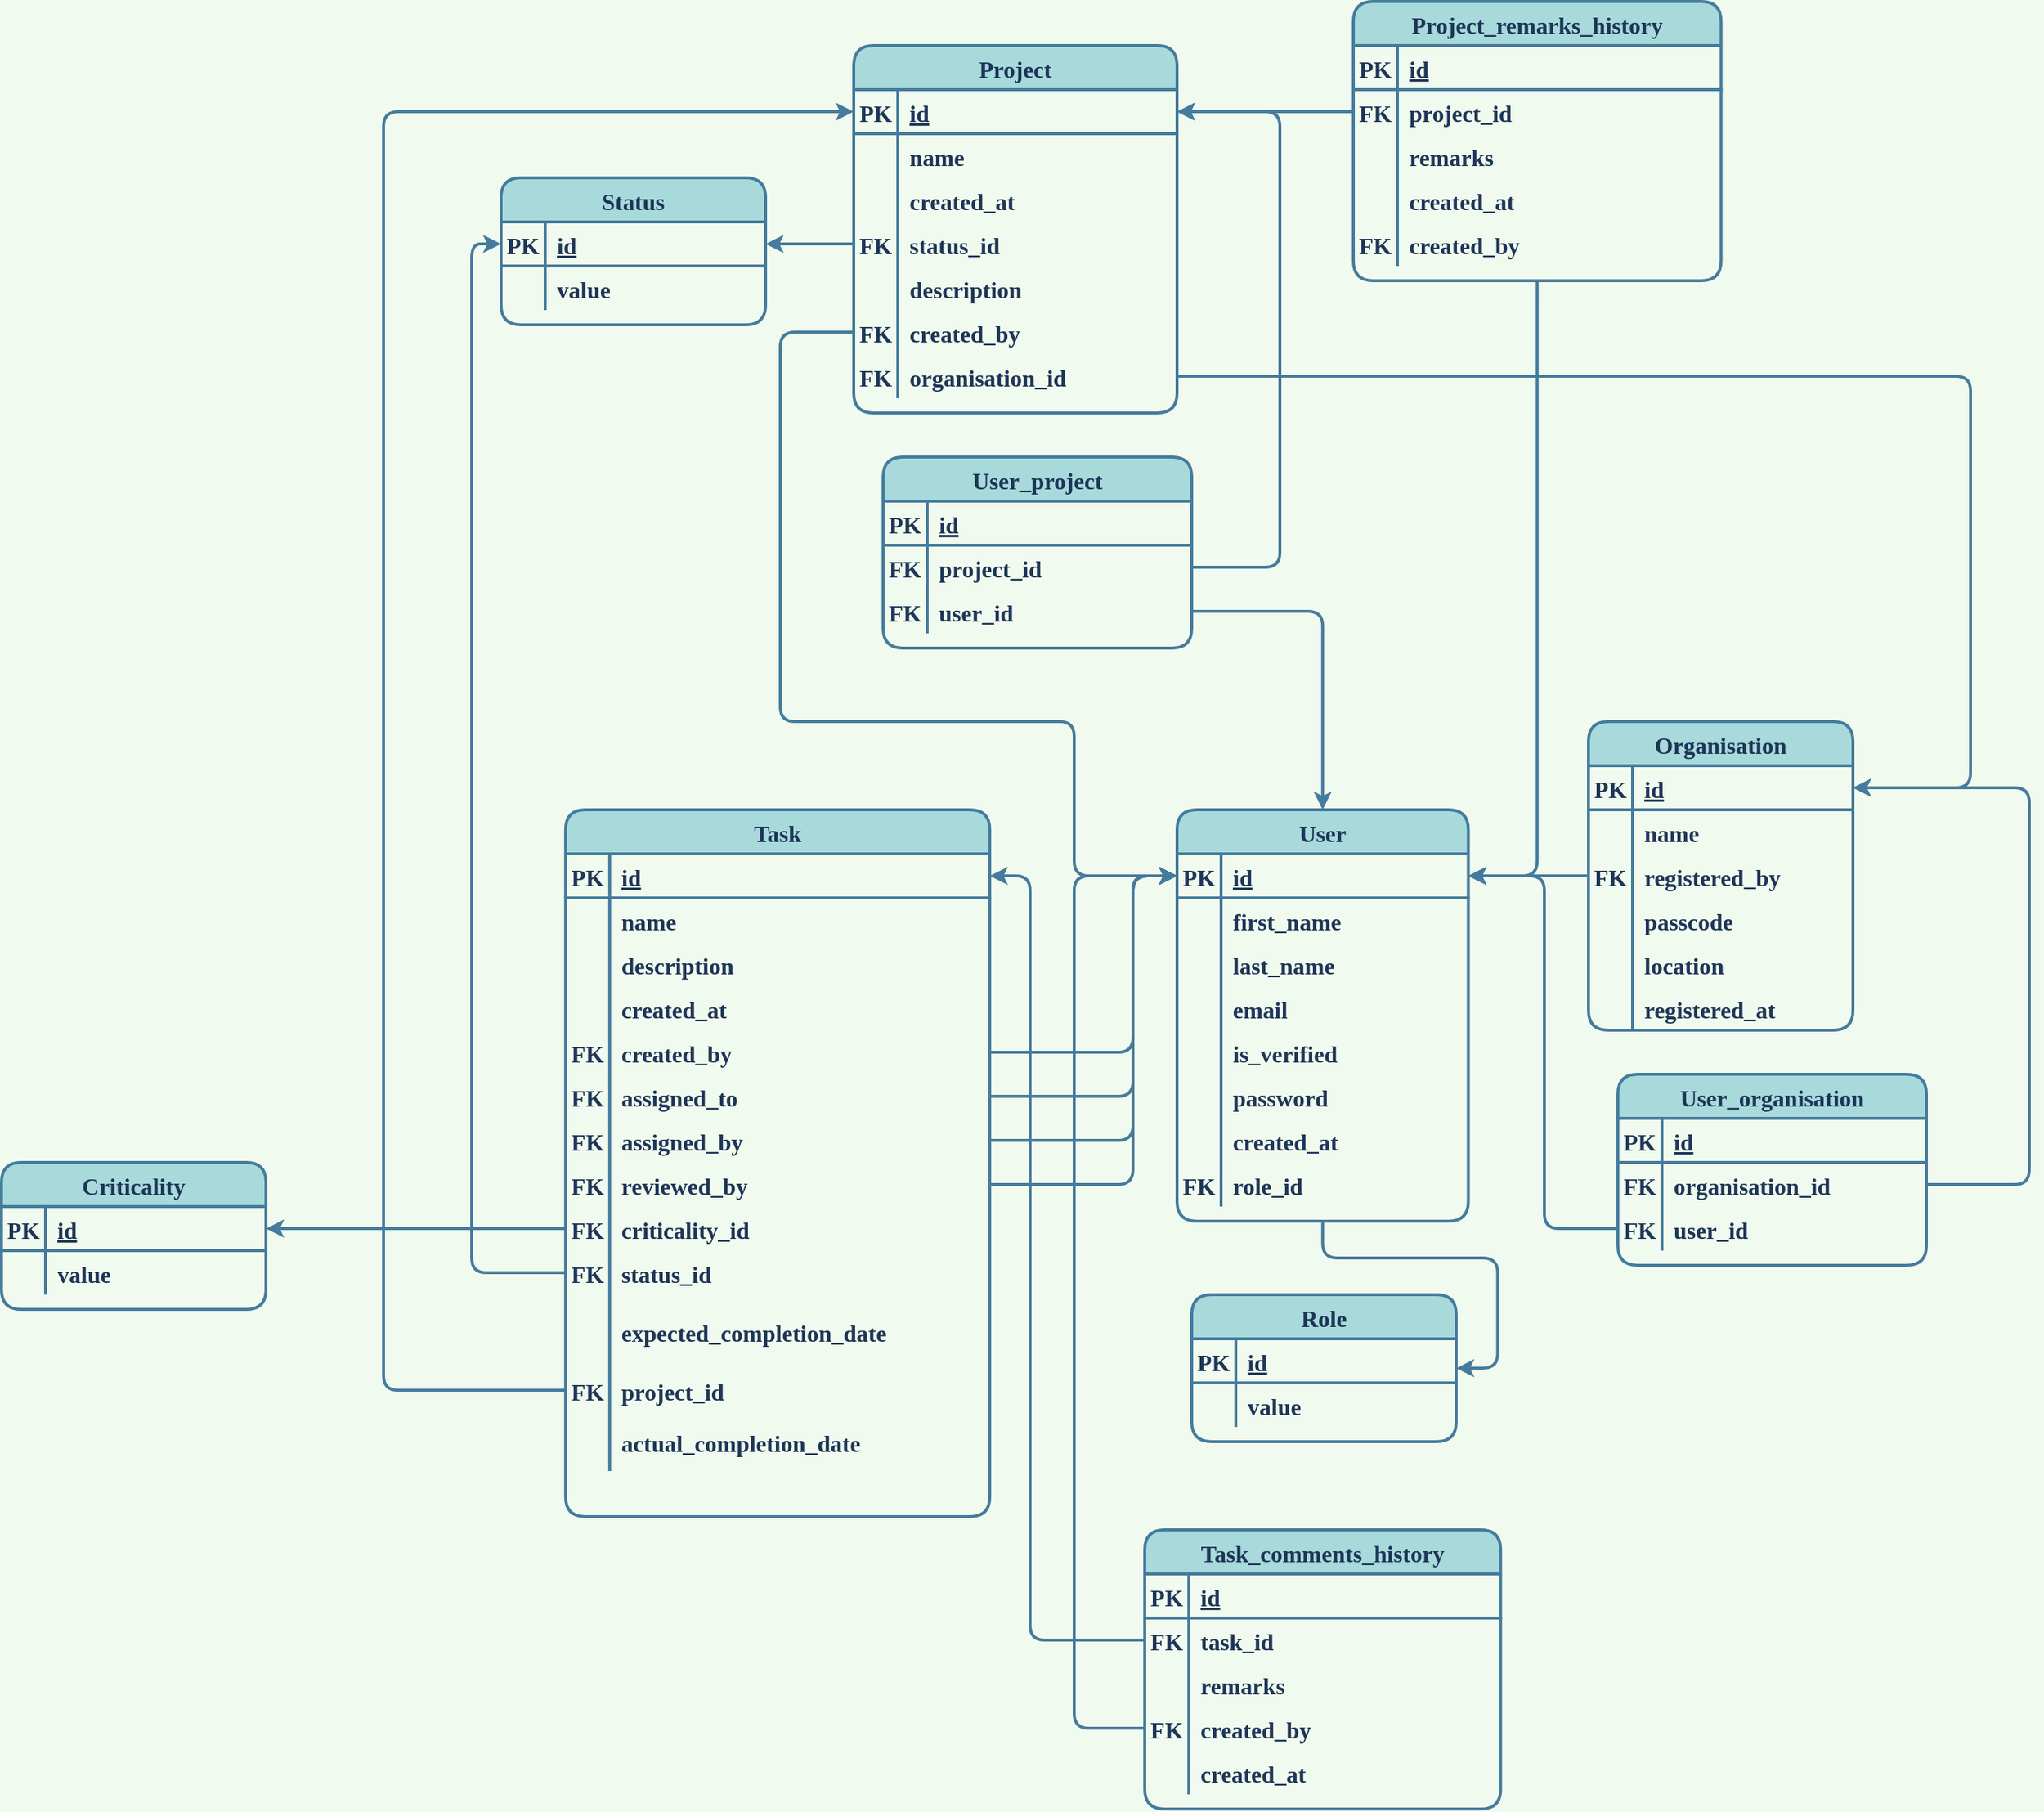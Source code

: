 <mxfile version="13.7.5" type="device"><diagram id="wCxy6Hsptm2hSELe-xra" name="Page-1"><mxGraphModel dx="3094" dy="2131" grid="1" gridSize="10" guides="1" tooltips="1" connect="1" arrows="1" fold="1" page="0" pageScale="1" pageWidth="850" pageHeight="1100" background="#F1FAEE" math="0" shadow="0" extFonts="Source Code Pro^https://fonts.googleapis.com/css?family=Source+Code+Pro"><root><mxCell id="0"/><mxCell id="1" parent="0"/><mxCell id="lnV4Pri6vXPrD_XtMToc-10" style="edgeStyle=orthogonalEdgeStyle;sketch=0;orthogonalLoop=1;jettySize=auto;html=1;exitX=0.5;exitY=1;exitDx=0;exitDy=0;entryX=1;entryY=0.5;entryDx=0;entryDy=0;strokeColor=#457B9D;strokeWidth=2;fillColor=#A8DADC;fontColor=#1D3557;labelBackgroundColor=#F1FAEE;" parent="1" source="tXb9LpxNb9at7NcNSxQw-259" target="tXb9LpxNb9at7NcNSxQw-292" edge="1"><mxGeometry relative="1" as="geometry"/></mxCell><mxCell id="mpdYPfYyyyW2JJoy8OGN-59" style="edgeStyle=orthogonalEdgeStyle;sketch=0;orthogonalLoop=1;jettySize=auto;html=1;exitX=1;exitY=0.5;exitDx=0;exitDy=0;entryX=0;entryY=0.5;entryDx=0;entryDy=0;strokeColor=#457B9D;fillColor=#A8DADC;strokeWidth=2;fontColor=#1D3557;labelBackgroundColor=#F1FAEE;" parent="1" source="tXb9LpxNb9at7NcNSxQw-235" target="tXb9LpxNb9at7NcNSxQw-260" edge="1"><mxGeometry relative="1" as="geometry"><Array as="points"><mxPoint x="60" y="155"/><mxPoint x="60" y="35"/></Array></mxGeometry></mxCell><mxCell id="mpdYPfYyyyW2JJoy8OGN-60" style="edgeStyle=orthogonalEdgeStyle;sketch=0;orthogonalLoop=1;jettySize=auto;html=1;exitX=0;exitY=0.5;exitDx=0;exitDy=0;entryX=1;entryY=0.5;entryDx=0;entryDy=0;strokeColor=#457B9D;fillColor=#A8DADC;strokeWidth=2;fontColor=#1D3557;labelBackgroundColor=#F1FAEE;" parent="1" source="tXb9LpxNb9at7NcNSxQw-364" target="tXb9LpxNb9at7NcNSxQw-260" edge="1"><mxGeometry relative="1" as="geometry"/></mxCell><mxCell id="mpdYPfYyyyW2JJoy8OGN-61" style="edgeStyle=orthogonalEdgeStyle;sketch=0;orthogonalLoop=1;jettySize=auto;html=1;exitX=0;exitY=0.5;exitDx=0;exitDy=0;entryX=1;entryY=0.5;entryDx=0;entryDy=0;strokeColor=#457B9D;fillColor=#A8DADC;strokeWidth=2;fontColor=#1D3557;labelBackgroundColor=#F1FAEE;" parent="1" source="mpdYPfYyyyW2JJoy8OGN-51" target="tXb9LpxNb9at7NcNSxQw-260" edge="1"><mxGeometry relative="1" as="geometry"><Array as="points"><mxPoint x="340" y="275"/><mxPoint x="340" y="35"/></Array></mxGeometry></mxCell><mxCell id="mpdYPfYyyyW2JJoy8OGN-63" style="edgeStyle=orthogonalEdgeStyle;sketch=0;orthogonalLoop=1;jettySize=auto;html=1;exitX=0;exitY=0.5;exitDx=0;exitDy=0;entryX=0;entryY=0.5;entryDx=0;entryDy=0;strokeColor=#457B9D;fillColor=#A8DADC;strokeWidth=2;fontColor=#1D3557;labelBackgroundColor=#F1FAEE;" parent="1" source="tXb9LpxNb9at7NcNSxQw-322" target="tXb9LpxNb9at7NcNSxQw-260" edge="1"><mxGeometry relative="1" as="geometry"><Array as="points"><mxPoint x="20" y="615"/><mxPoint x="20" y="35"/></Array></mxGeometry></mxCell><mxCell id="mpdYPfYyyyW2JJoy8OGN-64" style="edgeStyle=orthogonalEdgeStyle;sketch=0;orthogonalLoop=1;jettySize=auto;html=1;exitX=0;exitY=0.5;exitDx=0;exitDy=0;entryX=1;entryY=0.5;entryDx=0;entryDy=0;strokeColor=#457B9D;fillColor=#A8DADC;strokeWidth=2;fontColor=#1D3557;labelBackgroundColor=#F1FAEE;" parent="1" source="tXb9LpxNb9at7NcNSxQw-316" target="tXb9LpxNb9at7NcNSxQw-223" edge="1"><mxGeometry relative="1" as="geometry"><Array as="points"><mxPoint x="-10" y="555"/><mxPoint x="-10" y="35"/></Array></mxGeometry></mxCell><mxCell id="mpdYPfYyyyW2JJoy8OGN-65" style="edgeStyle=orthogonalEdgeStyle;sketch=0;orthogonalLoop=1;jettySize=auto;html=1;exitX=0;exitY=0.5;exitDx=0;exitDy=0;entryX=1;entryY=0.5;entryDx=0;entryDy=0;strokeColor=#457B9D;fillColor=#A8DADC;strokeWidth=2;fontColor=#1D3557;labelBackgroundColor=#F1FAEE;" parent="1" source="tXb9LpxNb9at7NcNSxQw-416" target="tXb9LpxNb9at7NcNSxQw-336" edge="1"><mxGeometry relative="1" as="geometry"/></mxCell><mxCell id="mpdYPfYyyyW2JJoy8OGN-80" style="edgeStyle=orthogonalEdgeStyle;sketch=0;orthogonalLoop=1;jettySize=auto;html=1;exitX=0.5;exitY=1;exitDx=0;exitDy=0;entryX=1;entryY=0.5;entryDx=0;entryDy=0;strokeColor=#457B9D;fillColor=#A8DADC;strokeWidth=2;fontColor=#1D3557;labelBackgroundColor=#F1FAEE;" parent="1" source="tXb9LpxNb9at7NcNSxQw-412" target="tXb9LpxNb9at7NcNSxQw-260" edge="1"><mxGeometry relative="1" as="geometry"/></mxCell><mxCell id="mpdYPfYyyyW2JJoy8OGN-68" style="edgeStyle=orthogonalEdgeStyle;sketch=0;orthogonalLoop=1;jettySize=auto;html=1;exitX=0;exitY=0.5;exitDx=0;exitDy=0;entryX=0;entryY=0.5;entryDx=0;entryDy=0;strokeColor=#457B9D;fillColor=#A8DADC;strokeWidth=2;fontColor=#1D3557;labelBackgroundColor=#F1FAEE;" parent="1" source="tXb9LpxNb9at7NcNSxQw-351" target="tXb9LpxNb9at7NcNSxQw-260" edge="1"><mxGeometry relative="1" as="geometry"><Array as="points"><mxPoint x="-180" y="-335"/><mxPoint x="-180" y="-70"/><mxPoint x="20" y="-70"/><mxPoint x="20" y="35"/></Array></mxGeometry></mxCell><mxCell id="mpdYPfYyyyW2JJoy8OGN-69" style="edgeStyle=orthogonalEdgeStyle;sketch=0;orthogonalLoop=1;jettySize=auto;html=1;exitX=1;exitY=0.5;exitDx=0;exitDy=0;entryX=1;entryY=0.5;entryDx=0;entryDy=0;strokeColor=#457B9D;fillColor=#A8DADC;strokeWidth=2;fontColor=#1D3557;labelBackgroundColor=#F1FAEE;" parent="1" source="tXb9LpxNb9at7NcNSxQw-354" target="tXb9LpxNb9at7NcNSxQw-358" edge="1"><mxGeometry relative="1" as="geometry"><Array as="points"><mxPoint x="630" y="-305"/><mxPoint x="630" y="-25"/></Array></mxGeometry></mxCell><mxCell id="mpdYPfYyyyW2JJoy8OGN-70" style="edgeStyle=orthogonalEdgeStyle;sketch=0;orthogonalLoop=1;jettySize=auto;html=1;exitX=0;exitY=0.5;exitDx=0;exitDy=0;entryX=1;entryY=0.5;entryDx=0;entryDy=0;strokeColor=#457B9D;fillColor=#A8DADC;strokeWidth=2;fontColor=#1D3557;labelBackgroundColor=#F1FAEE;" parent="1" source="tXb9LpxNb9at7NcNSxQw-345" target="tXb9LpxNb9at7NcNSxQw-216" edge="1"><mxGeometry relative="1" as="geometry"/></mxCell><mxCell id="mpdYPfYyyyW2JJoy8OGN-71" style="edgeStyle=orthogonalEdgeStyle;sketch=0;orthogonalLoop=1;jettySize=auto;html=1;exitX=0;exitY=0.5;exitDx=0;exitDy=0;entryX=0;entryY=0.5;entryDx=0;entryDy=0;strokeColor=#457B9D;fillColor=#A8DADC;strokeWidth=2;fontColor=#1D3557;labelBackgroundColor=#F1FAEE;" parent="1" source="tXb9LpxNb9at7NcNSxQw-247" target="tXb9LpxNb9at7NcNSxQw-216" edge="1"><mxGeometry relative="1" as="geometry"/></mxCell><mxCell id="mpdYPfYyyyW2JJoy8OGN-72" style="edgeStyle=orthogonalEdgeStyle;sketch=0;orthogonalLoop=1;jettySize=auto;html=1;exitX=0;exitY=0.5;exitDx=0;exitDy=0;entryX=0;entryY=0.5;entryDx=0;entryDy=0;strokeColor=#457B9D;fillColor=#A8DADC;strokeWidth=2;fontColor=#1D3557;labelBackgroundColor=#F1FAEE;" parent="1" source="tXb9LpxNb9at7NcNSxQw-253" target="tXb9LpxNb9at7NcNSxQw-336" edge="1"><mxGeometry relative="1" as="geometry"><Array as="points"><mxPoint x="-450" y="385"/><mxPoint x="-450" y="-485"/></Array></mxGeometry></mxCell><mxCell id="mpdYPfYyyyW2JJoy8OGN-74" style="edgeStyle=orthogonalEdgeStyle;sketch=0;orthogonalLoop=1;jettySize=auto;html=1;exitX=0;exitY=0.5;exitDx=0;exitDy=0;entryX=1;entryY=0.5;entryDx=0;entryDy=0;strokeColor=#457B9D;fillColor=#A8DADC;strokeWidth=2;fontColor=#1D3557;labelBackgroundColor=#F1FAEE;" parent="1" source="tXb9LpxNb9at7NcNSxQw-244" target="tXb9LpxNb9at7NcNSxQw-329" edge="1"><mxGeometry relative="1" as="geometry"/></mxCell><mxCell id="mpdYPfYyyyW2JJoy8OGN-76" style="edgeStyle=orthogonalEdgeStyle;sketch=0;orthogonalLoop=1;jettySize=auto;html=1;exitX=1;exitY=0.5;exitDx=0;exitDy=0;strokeColor=#457B9D;fillColor=#A8DADC;strokeWidth=2;fontColor=#1D3557;labelBackgroundColor=#F1FAEE;" parent="1" source="tXb9LpxNb9at7NcNSxQw-238" target="tXb9LpxNb9at7NcNSxQw-260" edge="1"><mxGeometry relative="1" as="geometry"><Array as="points"><mxPoint x="60" y="185"/><mxPoint x="60" y="35"/></Array></mxGeometry></mxCell><mxCell id="mpdYPfYyyyW2JJoy8OGN-77" style="edgeStyle=orthogonalEdgeStyle;sketch=0;orthogonalLoop=1;jettySize=auto;html=1;exitX=1;exitY=0.5;exitDx=0;exitDy=0;entryX=0;entryY=0.5;entryDx=0;entryDy=0;strokeColor=#457B9D;fillColor=#A8DADC;strokeWidth=2;fontColor=#1D3557;labelBackgroundColor=#F1FAEE;" parent="1" source="tXb9LpxNb9at7NcNSxQw-241" target="tXb9LpxNb9at7NcNSxQw-260" edge="1"><mxGeometry relative="1" as="geometry"><Array as="points"><mxPoint x="60" y="215"/><mxPoint x="60" y="35"/></Array></mxGeometry></mxCell><mxCell id="tXb9LpxNb9at7NcNSxQw-335" value="Project" style="shape=table;startSize=30;container=1;collapsible=1;childLayout=tableLayout;fixedRows=1;rowLines=0;fontStyle=1;align=center;resizeLast=1;strokeColor=#457B9D;fillColor=#A8DADC;fontFamily=Source Code Pro;FType=g;fontSize=16;textDirection=ltr;strokeWidth=2;fontColor=#1D3557;sketch=0;rounded=1;" parent="1" vertex="1"><mxGeometry x="-130.0" y="-530" width="220" height="250" as="geometry"/></mxCell><mxCell id="tXb9LpxNb9at7NcNSxQw-336" value="" style="shape=partialRectangle;collapsible=0;dropTarget=0;pointerEvents=0;fillColor=none;top=0;left=0;bottom=1;right=0;points=[[0,0.5],[1,0.5]];portConstraint=eastwest;fontFamily=Source Code Pro;FType=g;fontSize=16;fontStyle=1;textDirection=ltr;strokeColor=#457B9D;strokeWidth=2;fontColor=#1D3557;sketch=0;rounded=1;" parent="tXb9LpxNb9at7NcNSxQw-335" vertex="1"><mxGeometry y="30" width="220" height="30" as="geometry"/></mxCell><mxCell id="tXb9LpxNb9at7NcNSxQw-337" value="PK" style="shape=partialRectangle;connectable=0;fillColor=none;top=0;left=0;bottom=0;right=0;fontStyle=1;overflow=hidden;fontFamily=Source Code Pro;FType=g;fontSize=16;textDirection=ltr;strokeColor=#457B9D;strokeWidth=2;fontColor=#1D3557;sketch=0;rounded=1;" parent="tXb9LpxNb9at7NcNSxQw-336" vertex="1"><mxGeometry width="30" height="30" as="geometry"/></mxCell><mxCell id="tXb9LpxNb9at7NcNSxQw-338" value="id" style="shape=partialRectangle;connectable=0;fillColor=none;top=0;left=0;bottom=0;right=0;align=left;spacingLeft=6;fontStyle=5;overflow=hidden;fontFamily=Source Code Pro;FType=g;fontSize=16;textDirection=ltr;strokeColor=#457B9D;strokeWidth=2;fontColor=#1D3557;sketch=0;rounded=1;" parent="tXb9LpxNb9at7NcNSxQw-336" vertex="1"><mxGeometry x="30" width="190" height="30" as="geometry"/></mxCell><mxCell id="tXb9LpxNb9at7NcNSxQw-339" value="" style="shape=partialRectangle;collapsible=0;dropTarget=0;pointerEvents=0;fillColor=none;top=0;left=0;bottom=0;right=0;points=[[0,0.5],[1,0.5]];portConstraint=eastwest;fontFamily=Source Code Pro;FType=g;fontSize=16;fontStyle=1;textDirection=ltr;strokeColor=#457B9D;strokeWidth=2;fontColor=#1D3557;sketch=0;rounded=1;" parent="tXb9LpxNb9at7NcNSxQw-335" vertex="1"><mxGeometry y="60" width="220" height="30" as="geometry"/></mxCell><mxCell id="tXb9LpxNb9at7NcNSxQw-340" value="" style="shape=partialRectangle;connectable=0;fillColor=none;top=0;left=0;bottom=0;right=0;editable=1;overflow=hidden;fontFamily=Source Code Pro;FType=g;fontSize=16;fontStyle=1;textDirection=ltr;strokeColor=#457B9D;strokeWidth=2;fontColor=#1D3557;sketch=0;rounded=1;" parent="tXb9LpxNb9at7NcNSxQw-339" vertex="1"><mxGeometry width="30" height="30" as="geometry"/></mxCell><mxCell id="tXb9LpxNb9at7NcNSxQw-341" value="name" style="shape=partialRectangle;connectable=0;fillColor=none;top=0;left=0;bottom=0;right=0;align=left;spacingLeft=6;overflow=hidden;fontFamily=Source Code Pro;FType=g;fontSize=16;fontStyle=1;textDirection=ltr;strokeColor=#457B9D;strokeWidth=2;fontColor=#1D3557;sketch=0;rounded=1;" parent="tXb9LpxNb9at7NcNSxQw-339" vertex="1"><mxGeometry x="30" width="190" height="30" as="geometry"/></mxCell><mxCell id="tXb9LpxNb9at7NcNSxQw-342" value="" style="shape=partialRectangle;collapsible=0;dropTarget=0;pointerEvents=0;fillColor=none;top=0;left=0;bottom=0;right=0;points=[[0,0.5],[1,0.5]];portConstraint=eastwest;fontFamily=Source Code Pro;FType=g;fontSize=16;fontStyle=1;textDirection=ltr;strokeColor=#457B9D;strokeWidth=2;fontColor=#1D3557;sketch=0;rounded=1;" parent="tXb9LpxNb9at7NcNSxQw-335" vertex="1"><mxGeometry y="90" width="220" height="30" as="geometry"/></mxCell><mxCell id="tXb9LpxNb9at7NcNSxQw-343" value="" style="shape=partialRectangle;connectable=0;fillColor=none;top=0;left=0;bottom=0;right=0;editable=1;overflow=hidden;fontFamily=Source Code Pro;FType=g;fontSize=16;fontStyle=1;textDirection=ltr;strokeColor=#457B9D;strokeWidth=2;fontColor=#1D3557;sketch=0;rounded=1;" parent="tXb9LpxNb9at7NcNSxQw-342" vertex="1"><mxGeometry width="30" height="30" as="geometry"/></mxCell><mxCell id="tXb9LpxNb9at7NcNSxQw-344" value="created_at" style="shape=partialRectangle;connectable=0;fillColor=none;top=0;left=0;bottom=0;right=0;align=left;spacingLeft=6;overflow=hidden;fontFamily=Source Code Pro;FType=g;fontSize=16;fontStyle=1;textDirection=ltr;strokeColor=#457B9D;strokeWidth=2;fontColor=#1D3557;sketch=0;rounded=1;" parent="tXb9LpxNb9at7NcNSxQw-342" vertex="1"><mxGeometry x="30" width="190" height="30" as="geometry"/></mxCell><mxCell id="tXb9LpxNb9at7NcNSxQw-345" value="" style="shape=partialRectangle;collapsible=0;dropTarget=0;pointerEvents=0;fillColor=none;top=0;left=0;bottom=0;right=0;points=[[0,0.5],[1,0.5]];portConstraint=eastwest;strokeColor=#457B9D;fontFamily=Source Code Pro;FType=g;fontSize=16;fontStyle=1;textDirection=ltr;strokeWidth=2;fontColor=#1D3557;sketch=0;rounded=1;" parent="tXb9LpxNb9at7NcNSxQw-335" vertex="1"><mxGeometry y="120" width="220" height="30" as="geometry"/></mxCell><mxCell id="tXb9LpxNb9at7NcNSxQw-346" value="FK" style="shape=partialRectangle;connectable=0;fillColor=none;top=0;left=0;bottom=0;right=0;editable=1;overflow=hidden;fontFamily=Source Code Pro;FType=g;fontSize=16;fontStyle=1;textDirection=ltr;strokeColor=#457B9D;strokeWidth=2;fontColor=#1D3557;sketch=0;rounded=1;" parent="tXb9LpxNb9at7NcNSxQw-345" vertex="1"><mxGeometry width="30" height="30" as="geometry"/></mxCell><mxCell id="tXb9LpxNb9at7NcNSxQw-347" value="status_id" style="shape=partialRectangle;connectable=0;fillColor=none;top=0;left=0;bottom=0;right=0;align=left;spacingLeft=6;overflow=hidden;fontFamily=Source Code Pro;FType=g;fontSize=16;fontStyle=1;textDirection=ltr;strokeColor=#457B9D;strokeWidth=2;fontColor=#1D3557;sketch=0;rounded=1;" parent="tXb9LpxNb9at7NcNSxQw-345" vertex="1"><mxGeometry x="30" width="190" height="30" as="geometry"/></mxCell><mxCell id="tXb9LpxNb9at7NcNSxQw-348" value="" style="shape=partialRectangle;collapsible=0;dropTarget=0;pointerEvents=0;fillColor=none;top=0;left=0;bottom=0;right=0;points=[[0,0.5],[1,0.5]];portConstraint=eastwest;strokeColor=#457B9D;fontFamily=Source Code Pro;fontSize=16;fontStyle=1;strokeWidth=2;FType=g;fontColor=#1D3557;sketch=0;rounded=1;" parent="tXb9LpxNb9at7NcNSxQw-335" vertex="1"><mxGeometry y="150" width="220" height="30" as="geometry"/></mxCell><mxCell id="tXb9LpxNb9at7NcNSxQw-349" value="" style="shape=partialRectangle;connectable=0;fillColor=none;top=0;left=0;bottom=0;right=0;editable=1;overflow=hidden;strokeColor=#457B9D;fontSize=16;fontFamily=Source Code Pro;fontStyle=1;strokeWidth=2;FType=g;fontColor=#1D3557;sketch=0;rounded=1;" parent="tXb9LpxNb9at7NcNSxQw-348" vertex="1"><mxGeometry width="30" height="30" as="geometry"/></mxCell><mxCell id="tXb9LpxNb9at7NcNSxQw-350" value="description" style="shape=partialRectangle;connectable=0;fillColor=none;top=0;left=0;bottom=0;right=0;align=left;spacingLeft=6;overflow=hidden;strokeColor=#457B9D;fontSize=16;fontFamily=Source Code Pro;fontStyle=1;strokeWidth=2;FType=g;fontColor=#1D3557;sketch=0;rounded=1;" parent="tXb9LpxNb9at7NcNSxQw-348" vertex="1"><mxGeometry x="30" width="190" height="30" as="geometry"/></mxCell><mxCell id="tXb9LpxNb9at7NcNSxQw-351" value="" style="shape=partialRectangle;collapsible=0;dropTarget=0;pointerEvents=0;fillColor=none;top=0;left=0;bottom=0;right=0;points=[[0,0.5],[1,0.5]];portConstraint=eastwest;fontFamily=Source Code Pro;FType=g;fontSize=16;fontStyle=1;textDirection=ltr;strokeColor=#457B9D;strokeWidth=2;fontColor=#1D3557;sketch=0;rounded=1;" parent="tXb9LpxNb9at7NcNSxQw-335" vertex="1"><mxGeometry y="180" width="220" height="30" as="geometry"/></mxCell><mxCell id="tXb9LpxNb9at7NcNSxQw-352" value="FK" style="shape=partialRectangle;connectable=0;fillColor=none;top=0;left=0;bottom=0;right=0;editable=1;overflow=hidden;fontFamily=Source Code Pro;FType=g;fontSize=16;fontStyle=1;textDirection=ltr;strokeColor=#457B9D;strokeWidth=2;fontColor=#1D3557;sketch=0;rounded=1;" parent="tXb9LpxNb9at7NcNSxQw-351" vertex="1"><mxGeometry width="30" height="30" as="geometry"/></mxCell><mxCell id="tXb9LpxNb9at7NcNSxQw-353" value="created_by" style="shape=partialRectangle;connectable=0;fillColor=none;top=0;left=0;bottom=0;right=0;align=left;spacingLeft=6;overflow=hidden;fontFamily=Source Code Pro;FType=g;fontSize=16;fontStyle=1;textDirection=ltr;strokeColor=#457B9D;strokeWidth=2;fontColor=#1D3557;sketch=0;rounded=1;" parent="tXb9LpxNb9at7NcNSxQw-351" vertex="1"><mxGeometry x="30" width="190" height="30" as="geometry"/></mxCell><mxCell id="tXb9LpxNb9at7NcNSxQw-354" value="" style="shape=partialRectangle;collapsible=0;dropTarget=0;pointerEvents=0;fillColor=none;top=0;left=0;bottom=0;right=0;points=[[0,0.5],[1,0.5]];portConstraint=eastwest;fontFamily=Source Code Pro;FType=g;fontSize=16;fontStyle=1;textDirection=ltr;strokeColor=#457B9D;strokeWidth=2;fontColor=#1D3557;sketch=0;rounded=1;" parent="tXb9LpxNb9at7NcNSxQw-335" vertex="1"><mxGeometry y="210" width="220" height="30" as="geometry"/></mxCell><mxCell id="tXb9LpxNb9at7NcNSxQw-355" value="FK" style="shape=partialRectangle;connectable=0;fillColor=none;top=0;left=0;bottom=0;right=0;editable=1;overflow=hidden;fontFamily=Source Code Pro;FType=g;fontSize=16;fontStyle=1;textDirection=ltr;strokeColor=#457B9D;strokeWidth=2;fontColor=#1D3557;sketch=0;rounded=1;" parent="tXb9LpxNb9at7NcNSxQw-354" vertex="1"><mxGeometry width="30" height="30" as="geometry"/></mxCell><mxCell id="tXb9LpxNb9at7NcNSxQw-356" value="organisation_id" style="shape=partialRectangle;connectable=0;fillColor=none;top=0;left=0;bottom=0;right=0;align=left;spacingLeft=6;overflow=hidden;fontFamily=Source Code Pro;FType=g;fontSize=16;fontStyle=1;textDirection=ltr;strokeColor=#457B9D;strokeWidth=2;fontColor=#1D3557;sketch=0;rounded=1;" parent="tXb9LpxNb9at7NcNSxQw-354" vertex="1"><mxGeometry x="30" width="190" height="30" as="geometry"/></mxCell><mxCell id="tXb9LpxNb9at7NcNSxQw-412" value="Project_remarks_history" style="shape=table;startSize=30;container=1;collapsible=1;childLayout=tableLayout;fixedRows=1;rowLines=0;fontStyle=1;align=center;resizeLast=1;strokeColor=#457B9D;fillColor=#A8DADC;fontFamily=Source Code Pro;fontSize=16;strokeWidth=2;FType=g;fontColor=#1D3557;sketch=0;rounded=1;" parent="1" vertex="1"><mxGeometry x="210" y="-560" width="250.235" height="190" as="geometry"/></mxCell><mxCell id="tXb9LpxNb9at7NcNSxQw-413" value="" style="shape=partialRectangle;collapsible=0;dropTarget=0;pointerEvents=0;fillColor=none;top=0;left=0;bottom=1;right=0;points=[[0,0.5],[1,0.5]];portConstraint=eastwest;fontFamily=Source Code Pro;fontSize=16;strokeColor=#457B9D;fontStyle=1;strokeWidth=2;FType=g;fontColor=#1D3557;sketch=0;rounded=1;" parent="tXb9LpxNb9at7NcNSxQw-412" vertex="1"><mxGeometry y="30" width="250.235" height="30" as="geometry"/></mxCell><mxCell id="tXb9LpxNb9at7NcNSxQw-414" value="PK" style="shape=partialRectangle;connectable=0;fillColor=none;top=0;left=0;bottom=0;right=0;fontStyle=1;overflow=hidden;fontFamily=Source Code Pro;fontSize=16;strokeColor=#457B9D;strokeWidth=2;FType=g;fontColor=#1D3557;sketch=0;rounded=1;" parent="tXb9LpxNb9at7NcNSxQw-413" vertex="1"><mxGeometry width="30" height="30" as="geometry"/></mxCell><mxCell id="tXb9LpxNb9at7NcNSxQw-415" value="id" style="shape=partialRectangle;connectable=0;fillColor=none;top=0;left=0;bottom=0;right=0;align=left;spacingLeft=6;fontStyle=5;overflow=hidden;fontFamily=Source Code Pro;fontSize=16;strokeColor=#457B9D;strokeWidth=2;FType=g;fontColor=#1D3557;sketch=0;rounded=1;" parent="tXb9LpxNb9at7NcNSxQw-413" vertex="1"><mxGeometry x="30" width="220.235" height="30" as="geometry"/></mxCell><mxCell id="tXb9LpxNb9at7NcNSxQw-416" value="" style="shape=partialRectangle;collapsible=0;dropTarget=0;pointerEvents=0;fillColor=none;top=0;left=0;bottom=0;right=0;points=[[0,0.5],[1,0.5]];portConstraint=eastwest;fontFamily=Source Code Pro;fontSize=16;strokeColor=#457B9D;fontStyle=1;strokeWidth=2;FType=g;fontColor=#1D3557;sketch=0;rounded=1;" parent="tXb9LpxNb9at7NcNSxQw-412" vertex="1"><mxGeometry y="60" width="250.235" height="30" as="geometry"/></mxCell><mxCell id="tXb9LpxNb9at7NcNSxQw-417" value="FK" style="shape=partialRectangle;connectable=0;fillColor=none;top=0;left=0;bottom=0;right=0;editable=1;overflow=hidden;fontFamily=Source Code Pro;fontSize=16;strokeColor=#457B9D;fontStyle=1;strokeWidth=2;FType=g;fontColor=#1D3557;sketch=0;rounded=1;" parent="tXb9LpxNb9at7NcNSxQw-416" vertex="1"><mxGeometry width="30" height="30" as="geometry"/></mxCell><mxCell id="tXb9LpxNb9at7NcNSxQw-418" value="project_id" style="shape=partialRectangle;connectable=0;fillColor=none;top=0;left=0;bottom=0;right=0;align=left;spacingLeft=6;overflow=hidden;fontFamily=Source Code Pro;fontSize=16;strokeColor=#457B9D;fontStyle=1;strokeWidth=2;FType=g;fontColor=#1D3557;sketch=0;rounded=1;" parent="tXb9LpxNb9at7NcNSxQw-416" vertex="1"><mxGeometry x="30" width="220.235" height="30" as="geometry"/></mxCell><mxCell id="tXb9LpxNb9at7NcNSxQw-419" value="" style="shape=partialRectangle;collapsible=0;dropTarget=0;pointerEvents=0;fillColor=none;top=0;left=0;bottom=0;right=0;points=[[0,0.5],[1,0.5]];portConstraint=eastwest;fontFamily=Source Code Pro;fontSize=16;strokeColor=#457B9D;fontStyle=1;strokeWidth=2;FType=g;fontColor=#1D3557;sketch=0;rounded=1;" parent="tXb9LpxNb9at7NcNSxQw-412" vertex="1"><mxGeometry y="90" width="250.235" height="30" as="geometry"/></mxCell><mxCell id="tXb9LpxNb9at7NcNSxQw-420" value="" style="shape=partialRectangle;connectable=0;fillColor=none;top=0;left=0;bottom=0;right=0;editable=1;overflow=hidden;fontFamily=Source Code Pro;fontSize=16;strokeColor=#457B9D;fontStyle=1;strokeWidth=2;FType=g;fontColor=#1D3557;sketch=0;rounded=1;" parent="tXb9LpxNb9at7NcNSxQw-419" vertex="1"><mxGeometry width="30" height="30" as="geometry"/></mxCell><mxCell id="tXb9LpxNb9at7NcNSxQw-421" value="remarks" style="shape=partialRectangle;connectable=0;fillColor=none;top=0;left=0;bottom=0;right=0;align=left;spacingLeft=6;overflow=hidden;fontFamily=Source Code Pro;fontSize=16;strokeColor=#457B9D;fontStyle=1;strokeWidth=2;FType=g;fontColor=#1D3557;sketch=0;rounded=1;" parent="tXb9LpxNb9at7NcNSxQw-419" vertex="1"><mxGeometry x="30" width="220.235" height="30" as="geometry"/></mxCell><mxCell id="tXb9LpxNb9at7NcNSxQw-422" value="" style="shape=partialRectangle;collapsible=0;dropTarget=0;pointerEvents=0;fillColor=none;top=0;left=0;bottom=0;right=0;points=[[0,0.5],[1,0.5]];portConstraint=eastwest;fontFamily=Source Code Pro;fontSize=16;strokeColor=#457B9D;fontStyle=1;strokeWidth=2;FType=g;fontColor=#1D3557;sketch=0;rounded=1;" parent="tXb9LpxNb9at7NcNSxQw-412" vertex="1"><mxGeometry y="120" width="250.235" height="30" as="geometry"/></mxCell><mxCell id="tXb9LpxNb9at7NcNSxQw-423" value="" style="shape=partialRectangle;connectable=0;fillColor=none;top=0;left=0;bottom=0;right=0;editable=1;overflow=hidden;fontFamily=Source Code Pro;fontSize=16;strokeColor=#457B9D;fontStyle=1;strokeWidth=2;FType=g;fontColor=#1D3557;sketch=0;rounded=1;" parent="tXb9LpxNb9at7NcNSxQw-422" vertex="1"><mxGeometry width="30" height="30" as="geometry"/></mxCell><mxCell id="tXb9LpxNb9at7NcNSxQw-424" value="created_at" style="shape=partialRectangle;connectable=0;fillColor=none;top=0;left=0;bottom=0;right=0;align=left;spacingLeft=6;overflow=hidden;fontFamily=Source Code Pro;fontSize=16;strokeColor=#457B9D;fontStyle=1;strokeWidth=2;FType=g;fontColor=#1D3557;sketch=0;rounded=1;" parent="tXb9LpxNb9at7NcNSxQw-422" vertex="1"><mxGeometry x="30" width="220.235" height="30" as="geometry"/></mxCell><mxCell id="tXb9LpxNb9at7NcNSxQw-425" value="" style="shape=partialRectangle;collapsible=0;dropTarget=0;pointerEvents=0;fillColor=none;top=0;left=0;bottom=0;right=0;points=[[0,0.5],[1,0.5]];portConstraint=eastwest;fontFamily=Source Code Pro;fontSize=16;strokeColor=#457B9D;fontStyle=1;strokeWidth=2;FType=g;fontColor=#1D3557;sketch=0;rounded=1;" parent="tXb9LpxNb9at7NcNSxQw-412" vertex="1"><mxGeometry y="150" width="250.235" height="30" as="geometry"/></mxCell><mxCell id="tXb9LpxNb9at7NcNSxQw-426" value="FK" style="shape=partialRectangle;connectable=0;fillColor=none;top=0;left=0;bottom=0;right=0;editable=1;overflow=hidden;fontFamily=Source Code Pro;fontSize=16;strokeColor=#457B9D;fontStyle=1;strokeWidth=2;FType=g;fontColor=#1D3557;sketch=0;rounded=1;" parent="tXb9LpxNb9at7NcNSxQw-425" vertex="1"><mxGeometry width="30" height="30" as="geometry"/></mxCell><mxCell id="tXb9LpxNb9at7NcNSxQw-427" value="created_by" style="shape=partialRectangle;connectable=0;fillColor=none;top=0;left=0;bottom=0;right=0;align=left;spacingLeft=6;overflow=hidden;fontFamily=Source Code Pro;fontSize=16;strokeColor=#457B9D;fontStyle=1;strokeWidth=2;FType=g;fontColor=#1D3557;sketch=0;rounded=1;" parent="tXb9LpxNb9at7NcNSxQw-425" vertex="1"><mxGeometry x="30" width="220.235" height="30" as="geometry"/></mxCell><mxCell id="mpdYPfYyyyW2JJoy8OGN-81" style="edgeStyle=orthogonalEdgeStyle;sketch=0;orthogonalLoop=1;jettySize=auto;html=1;exitX=1;exitY=0.5;exitDx=0;exitDy=0;strokeColor=#457B9D;strokeWidth=2;fillColor=#A8DADC;entryX=1;entryY=0.5;entryDx=0;entryDy=0;fontColor=#1D3557;labelBackgroundColor=#F1FAEE;" parent="1" source="mpdYPfYyyyW2JJoy8OGN-48" target="tXb9LpxNb9at7NcNSxQw-358" edge="1"><mxGeometry relative="1" as="geometry"><Array as="points"><mxPoint x="670" y="245"/><mxPoint x="670" y="-25"/></Array></mxGeometry></mxCell><mxCell id="lnV4Pri6vXPrD_XtMToc-8" style="edgeStyle=orthogonalEdgeStyle;orthogonalLoop=1;jettySize=auto;html=1;exitX=1;exitY=0.5;exitDx=0;exitDy=0;entryX=0;entryY=0.5;entryDx=0;entryDy=0;strokeColor=#457B9D;fontColor=#1D3557;strokeWidth=2;sketch=0;labelBackgroundColor=#F1FAEE;" parent="1" source="lnV4Pri6vXPrD_XtMToc-4" target="tXb9LpxNb9at7NcNSxQw-260" edge="1"><mxGeometry relative="1" as="geometry"><Array as="points"><mxPoint x="60" y="245"/><mxPoint x="60" y="35"/></Array></mxGeometry></mxCell><mxCell id="tXb9LpxNb9at7NcNSxQw-215" value="Status" style="shape=table;startSize=30;container=1;collapsible=1;childLayout=tableLayout;fixedRows=1;rowLines=0;fontStyle=1;align=center;resizeLast=1;strokeColor=#457B9D;fillColor=#A8DADC;fontFamily=Source Code Pro;FType=g;fontSize=16;textDirection=ltr;strokeWidth=2;fontColor=#1D3557;sketch=0;rounded=1;" parent="1" vertex="1"><mxGeometry x="-370" y="-440" width="180" height="100" as="geometry"/></mxCell><mxCell id="tXb9LpxNb9at7NcNSxQw-216" value="" style="shape=partialRectangle;collapsible=0;dropTarget=0;pointerEvents=0;fillColor=none;top=0;left=0;bottom=1;right=0;points=[[0,0.5],[1,0.5]];portConstraint=eastwest;fontFamily=Source Code Pro;FType=g;fontSize=16;fontStyle=1;textDirection=ltr;strokeColor=#457B9D;strokeWidth=2;fontColor=#1D3557;sketch=0;rounded=1;" parent="tXb9LpxNb9at7NcNSxQw-215" vertex="1"><mxGeometry y="30" width="180" height="30" as="geometry"/></mxCell><mxCell id="tXb9LpxNb9at7NcNSxQw-217" value="PK" style="shape=partialRectangle;connectable=0;fillColor=none;top=0;left=0;bottom=0;right=0;fontStyle=1;overflow=hidden;fontFamily=Source Code Pro;FType=g;fontSize=16;textDirection=ltr;strokeColor=#457B9D;strokeWidth=2;fontColor=#1D3557;sketch=0;rounded=1;" parent="tXb9LpxNb9at7NcNSxQw-216" vertex="1"><mxGeometry width="30" height="30" as="geometry"/></mxCell><mxCell id="tXb9LpxNb9at7NcNSxQw-218" value="id" style="shape=partialRectangle;connectable=0;fillColor=none;top=0;left=0;bottom=0;right=0;align=left;spacingLeft=6;fontStyle=5;overflow=hidden;fontFamily=Source Code Pro;FType=g;fontSize=16;textDirection=ltr;strokeColor=#457B9D;strokeWidth=2;fontColor=#1D3557;sketch=0;rounded=1;" parent="tXb9LpxNb9at7NcNSxQw-216" vertex="1"><mxGeometry x="30" width="150" height="30" as="geometry"/></mxCell><mxCell id="tXb9LpxNb9at7NcNSxQw-219" value="" style="shape=partialRectangle;collapsible=0;dropTarget=0;pointerEvents=0;fillColor=none;top=0;left=0;bottom=0;right=0;points=[[0,0.5],[1,0.5]];portConstraint=eastwest;fontFamily=Source Code Pro;FType=g;fontSize=16;fontStyle=1;textDirection=ltr;strokeColor=#457B9D;strokeWidth=2;fontColor=#1D3557;sketch=0;rounded=1;" parent="tXb9LpxNb9at7NcNSxQw-215" vertex="1"><mxGeometry y="60" width="180" height="30" as="geometry"/></mxCell><mxCell id="tXb9LpxNb9at7NcNSxQw-220" value="" style="shape=partialRectangle;connectable=0;fillColor=none;top=0;left=0;bottom=0;right=0;editable=1;overflow=hidden;fontFamily=Source Code Pro;FType=g;fontSize=16;fontStyle=1;textDirection=ltr;strokeColor=#457B9D;strokeWidth=2;fontColor=#1D3557;sketch=0;rounded=1;" parent="tXb9LpxNb9at7NcNSxQw-219" vertex="1"><mxGeometry width="30" height="30" as="geometry"/></mxCell><mxCell id="tXb9LpxNb9at7NcNSxQw-221" value="value" style="shape=partialRectangle;connectable=0;fillColor=none;top=0;left=0;bottom=0;right=0;align=left;spacingLeft=6;overflow=hidden;fontFamily=Source Code Pro;FType=g;fontSize=16;fontStyle=1;textDirection=ltr;strokeColor=#457B9D;strokeWidth=2;fontColor=#1D3557;sketch=0;rounded=1;" parent="tXb9LpxNb9at7NcNSxQw-219" vertex="1"><mxGeometry x="30" width="150" height="30" as="geometry"/></mxCell><mxCell id="tXb9LpxNb9at7NcNSxQw-259" value="User" style="shape=table;startSize=30;container=1;collapsible=1;childLayout=tableLayout;fixedRows=1;rowLines=0;fontStyle=1;align=center;resizeLast=1;fillColor=#A8DADC;strokeColor=#457B9D;fontFamily=Source Code Pro;FType=g;fontSize=16;textDirection=ltr;strokeWidth=2;fontColor=#1D3557;sketch=0;rounded=1;" parent="1" vertex="1"><mxGeometry x="90.0" y="-10" width="198.235" height="280" as="geometry"/></mxCell><mxCell id="tXb9LpxNb9at7NcNSxQw-260" value="" style="shape=partialRectangle;collapsible=0;dropTarget=0;pointerEvents=0;fillColor=none;top=0;left=0;bottom=1;right=0;points=[[0,0.5],[1,0.5]];portConstraint=eastwest;strokeColor=#457B9D;fontFamily=Source Code Pro;FType=g;fontSize=16;fontStyle=1;textDirection=ltr;strokeWidth=2;fontColor=#1D3557;sketch=0;rounded=1;" parent="tXb9LpxNb9at7NcNSxQw-259" vertex="1"><mxGeometry y="30" width="198.235" height="30" as="geometry"/></mxCell><mxCell id="tXb9LpxNb9at7NcNSxQw-261" value="PK" style="shape=partialRectangle;connectable=0;fillColor=none;top=0;left=0;bottom=0;right=0;fontStyle=1;overflow=hidden;strokeColor=#457B9D;fontFamily=Source Code Pro;FType=g;fontSize=16;textDirection=ltr;strokeWidth=2;fontColor=#1D3557;sketch=0;rounded=1;" parent="tXb9LpxNb9at7NcNSxQw-260" vertex="1"><mxGeometry width="30" height="30" as="geometry"/></mxCell><mxCell id="tXb9LpxNb9at7NcNSxQw-262" value="id" style="shape=partialRectangle;connectable=0;fillColor=none;top=0;left=0;bottom=0;right=0;align=left;spacingLeft=6;fontStyle=5;overflow=hidden;strokeColor=#457B9D;fontFamily=Source Code Pro;FType=g;fontSize=16;textDirection=ltr;strokeWidth=2;fontColor=#1D3557;sketch=0;rounded=1;" parent="tXb9LpxNb9at7NcNSxQw-260" vertex="1"><mxGeometry x="30" width="168.235" height="30" as="geometry"/></mxCell><mxCell id="tXb9LpxNb9at7NcNSxQw-263" value="" style="shape=partialRectangle;collapsible=0;dropTarget=0;pointerEvents=0;fillColor=none;top=0;left=0;bottom=0;right=0;points=[[0,0.5],[1,0.5]];portConstraint=eastwest;strokeColor=#457B9D;fontFamily=Source Code Pro;FType=g;fontSize=16;fontStyle=1;textDirection=ltr;strokeWidth=2;fontColor=#1D3557;sketch=0;rounded=1;" parent="tXb9LpxNb9at7NcNSxQw-259" vertex="1"><mxGeometry y="60" width="198.235" height="30" as="geometry"/></mxCell><mxCell id="tXb9LpxNb9at7NcNSxQw-264" value="" style="shape=partialRectangle;connectable=0;fillColor=none;top=0;left=0;bottom=0;right=0;editable=1;overflow=hidden;strokeColor=#457B9D;fontFamily=Source Code Pro;FType=g;fontSize=16;fontStyle=1;textDirection=ltr;strokeWidth=2;fontColor=#1D3557;sketch=0;rounded=1;" parent="tXb9LpxNb9at7NcNSxQw-263" vertex="1"><mxGeometry width="30" height="30" as="geometry"/></mxCell><mxCell id="tXb9LpxNb9at7NcNSxQw-265" value="first_name" style="shape=partialRectangle;connectable=0;fillColor=none;top=0;left=0;bottom=0;right=0;align=left;spacingLeft=6;overflow=hidden;strokeColor=#457B9D;fontFamily=Source Code Pro;FType=g;fontSize=16;fontStyle=1;textDirection=ltr;strokeWidth=2;fontColor=#1D3557;sketch=0;rounded=1;" parent="tXb9LpxNb9at7NcNSxQw-263" vertex="1"><mxGeometry x="30" width="168.235" height="30" as="geometry"/></mxCell><mxCell id="tXb9LpxNb9at7NcNSxQw-266" value="" style="shape=partialRectangle;collapsible=0;dropTarget=0;pointerEvents=0;fillColor=none;top=0;left=0;bottom=0;right=0;points=[[0,0.5],[1,0.5]];portConstraint=eastwest;strokeColor=#457B9D;fontFamily=Source Code Pro;FType=g;fontSize=16;fontStyle=1;textDirection=ltr;strokeWidth=2;fontColor=#1D3557;sketch=0;rounded=1;" parent="tXb9LpxNb9at7NcNSxQw-259" vertex="1"><mxGeometry y="90" width="198.235" height="30" as="geometry"/></mxCell><mxCell id="tXb9LpxNb9at7NcNSxQw-267" value="" style="shape=partialRectangle;connectable=0;fillColor=none;top=0;left=0;bottom=0;right=0;editable=1;overflow=hidden;strokeColor=#457B9D;fontFamily=Source Code Pro;FType=g;fontSize=16;fontStyle=1;textDirection=ltr;strokeWidth=2;fontColor=#1D3557;sketch=0;rounded=1;" parent="tXb9LpxNb9at7NcNSxQw-266" vertex="1"><mxGeometry width="30" height="30" as="geometry"/></mxCell><mxCell id="tXb9LpxNb9at7NcNSxQw-268" value="last_name" style="shape=partialRectangle;connectable=0;fillColor=none;top=0;left=0;bottom=0;right=0;align=left;spacingLeft=6;overflow=hidden;strokeColor=#457B9D;fontFamily=Source Code Pro;FType=g;fontSize=16;fontStyle=1;textDirection=ltr;strokeWidth=2;fontColor=#1D3557;sketch=0;rounded=1;" parent="tXb9LpxNb9at7NcNSxQw-266" vertex="1"><mxGeometry x="30" width="168.235" height="30" as="geometry"/></mxCell><mxCell id="tXb9LpxNb9at7NcNSxQw-269" value="" style="shape=partialRectangle;collapsible=0;dropTarget=0;pointerEvents=0;fillColor=none;top=0;left=0;bottom=0;right=0;points=[[0,0.5],[1,0.5]];portConstraint=eastwest;strokeColor=#457B9D;fontFamily=Source Code Pro;FType=g;fontSize=16;fontStyle=1;textDirection=ltr;strokeWidth=2;fontColor=#1D3557;sketch=0;rounded=1;" parent="tXb9LpxNb9at7NcNSxQw-259" vertex="1"><mxGeometry y="120" width="198.235" height="30" as="geometry"/></mxCell><mxCell id="tXb9LpxNb9at7NcNSxQw-270" value="" style="shape=partialRectangle;connectable=0;fillColor=none;top=0;left=0;bottom=0;right=0;editable=1;overflow=hidden;strokeColor=#457B9D;fontFamily=Source Code Pro;FType=g;fontSize=16;fontStyle=1;textDirection=ltr;strokeWidth=2;fontColor=#1D3557;sketch=0;rounded=1;" parent="tXb9LpxNb9at7NcNSxQw-269" vertex="1"><mxGeometry width="30" height="30" as="geometry"/></mxCell><mxCell id="tXb9LpxNb9at7NcNSxQw-271" value="email" style="shape=partialRectangle;connectable=0;fillColor=none;top=0;left=0;bottom=0;right=0;align=left;spacingLeft=6;overflow=hidden;strokeColor=#457B9D;fontFamily=Source Code Pro;FType=g;fontSize=16;fontStyle=1;textDirection=ltr;strokeWidth=2;fontColor=#1D3557;sketch=0;rounded=1;" parent="tXb9LpxNb9at7NcNSxQw-269" vertex="1"><mxGeometry x="30" width="168.235" height="30" as="geometry"/></mxCell><mxCell id="tXb9LpxNb9at7NcNSxQw-272" value="" style="shape=partialRectangle;collapsible=0;dropTarget=0;pointerEvents=0;fillColor=none;top=0;left=0;bottom=0;right=0;points=[[0,0.5],[1,0.5]];portConstraint=eastwest;strokeColor=#457B9D;fontFamily=Source Code Pro;FType=g;fontSize=16;fontStyle=1;textDirection=ltr;strokeWidth=2;fontColor=#1D3557;sketch=0;rounded=1;" parent="tXb9LpxNb9at7NcNSxQw-259" vertex="1"><mxGeometry y="150" width="198.235" height="30" as="geometry"/></mxCell><mxCell id="tXb9LpxNb9at7NcNSxQw-273" value="" style="shape=partialRectangle;connectable=0;fillColor=none;top=0;left=0;bottom=0;right=0;editable=1;overflow=hidden;strokeColor=#457B9D;fontFamily=Source Code Pro;FType=g;fontSize=16;fontStyle=1;textDirection=ltr;strokeWidth=2;fontColor=#1D3557;sketch=0;rounded=1;" parent="tXb9LpxNb9at7NcNSxQw-272" vertex="1"><mxGeometry width="30" height="30" as="geometry"/></mxCell><mxCell id="tXb9LpxNb9at7NcNSxQw-274" value="is_verified" style="shape=partialRectangle;connectable=0;fillColor=none;top=0;left=0;bottom=0;right=0;align=left;spacingLeft=6;overflow=hidden;strokeColor=#457B9D;fontFamily=Source Code Pro;FType=g;fontSize=16;fontStyle=1;textDirection=ltr;strokeWidth=2;fontColor=#1D3557;sketch=0;rounded=1;" parent="tXb9LpxNb9at7NcNSxQw-272" vertex="1"><mxGeometry x="30" width="168.235" height="30" as="geometry"/></mxCell><mxCell id="tXb9LpxNb9at7NcNSxQw-275" value="" style="shape=partialRectangle;collapsible=0;dropTarget=0;pointerEvents=0;fillColor=none;top=0;left=0;bottom=0;right=0;points=[[0,0.5],[1,0.5]];portConstraint=eastwest;strokeColor=#457B9D;fontFamily=Source Code Pro;FType=g;fontSize=16;fontStyle=1;textDirection=ltr;strokeWidth=2;fontColor=#1D3557;sketch=0;rounded=1;" parent="tXb9LpxNb9at7NcNSxQw-259" vertex="1"><mxGeometry y="180" width="198.235" height="30" as="geometry"/></mxCell><mxCell id="tXb9LpxNb9at7NcNSxQw-276" value="" style="shape=partialRectangle;connectable=0;fillColor=none;top=0;left=0;bottom=0;right=0;editable=1;overflow=hidden;strokeColor=#457B9D;fontFamily=Source Code Pro;FType=g;fontSize=16;fontStyle=1;textDirection=ltr;strokeWidth=2;fontColor=#1D3557;sketch=0;rounded=1;" parent="tXb9LpxNb9at7NcNSxQw-275" vertex="1"><mxGeometry width="30" height="30" as="geometry"/></mxCell><mxCell id="tXb9LpxNb9at7NcNSxQw-277" value="password" style="shape=partialRectangle;connectable=0;fillColor=none;top=0;left=0;bottom=0;right=0;align=left;spacingLeft=6;overflow=hidden;strokeColor=#457B9D;fontFamily=Source Code Pro;FType=g;fontSize=16;fontStyle=1;textDirection=ltr;strokeWidth=2;fontColor=#1D3557;sketch=0;rounded=1;" parent="tXb9LpxNb9at7NcNSxQw-275" vertex="1"><mxGeometry x="30" width="168.235" height="30" as="geometry"/></mxCell><mxCell id="tXb9LpxNb9at7NcNSxQw-278" value="" style="shape=partialRectangle;collapsible=0;dropTarget=0;pointerEvents=0;fillColor=none;top=0;left=0;bottom=0;right=0;points=[[0,0.5],[1,0.5]];portConstraint=eastwest;strokeColor=#457B9D;fontFamily=Source Code Pro;FType=g;fontSize=16;fontStyle=1;textDirection=ltr;strokeWidth=2;fontColor=#1D3557;sketch=0;rounded=1;" parent="tXb9LpxNb9at7NcNSxQw-259" vertex="1"><mxGeometry y="210" width="198.235" height="30" as="geometry"/></mxCell><mxCell id="tXb9LpxNb9at7NcNSxQw-279" value="" style="shape=partialRectangle;connectable=0;fillColor=none;top=0;left=0;bottom=0;right=0;editable=1;overflow=hidden;strokeColor=#457B9D;fontFamily=Source Code Pro;FType=g;fontSize=16;fontStyle=1;textDirection=ltr;strokeWidth=2;fontColor=#1D3557;sketch=0;rounded=1;" parent="tXb9LpxNb9at7NcNSxQw-278" vertex="1"><mxGeometry width="30" height="30" as="geometry"/></mxCell><mxCell id="tXb9LpxNb9at7NcNSxQw-280" value="created_at" style="shape=partialRectangle;connectable=0;fillColor=none;top=0;left=0;bottom=0;right=0;align=left;spacingLeft=6;overflow=hidden;strokeColor=#457B9D;fontFamily=Source Code Pro;FType=g;fontSize=16;fontStyle=1;textDirection=ltr;strokeWidth=2;fontColor=#1D3557;sketch=0;rounded=1;" parent="tXb9LpxNb9at7NcNSxQw-278" vertex="1"><mxGeometry x="30" width="168.235" height="30" as="geometry"/></mxCell><mxCell id="tXb9LpxNb9at7NcNSxQw-284" value="" style="shape=partialRectangle;collapsible=0;dropTarget=0;pointerEvents=0;fillColor=none;top=0;left=0;bottom=0;right=0;points=[[0,0.5],[1,0.5]];portConstraint=eastwest;strokeColor=#457B9D;fontFamily=Source Code Pro;FType=g;fontSize=16;fontStyle=1;textDirection=ltr;strokeWidth=2;fontColor=#1D3557;sketch=0;rounded=1;" parent="tXb9LpxNb9at7NcNSxQw-259" vertex="1"><mxGeometry y="240" width="198.235" height="30" as="geometry"/></mxCell><mxCell id="tXb9LpxNb9at7NcNSxQw-285" value="FK" style="shape=partialRectangle;connectable=0;fillColor=none;top=0;left=0;bottom=0;right=0;editable=1;overflow=hidden;strokeColor=#457B9D;fontFamily=Source Code Pro;FType=g;fontSize=16;fontStyle=1;textDirection=ltr;strokeWidth=2;fontColor=#1D3557;sketch=0;rounded=1;" parent="tXb9LpxNb9at7NcNSxQw-284" vertex="1"><mxGeometry width="30" height="30" as="geometry"/></mxCell><mxCell id="tXb9LpxNb9at7NcNSxQw-286" value="role_id" style="shape=partialRectangle;connectable=0;fillColor=none;top=0;left=0;bottom=0;right=0;align=left;spacingLeft=6;overflow=hidden;strokeColor=#457B9D;fontFamily=Source Code Pro;FType=g;fontSize=16;fontStyle=1;textDirection=ltr;strokeWidth=2;fontColor=#1D3557;sketch=0;rounded=1;" parent="tXb9LpxNb9at7NcNSxQw-284" vertex="1"><mxGeometry x="30" width="168.235" height="30" as="geometry"/></mxCell><mxCell id="tXb9LpxNb9at7NcNSxQw-222" value="Task" style="shape=table;startSize=30;container=1;collapsible=1;childLayout=tableLayout;fixedRows=1;rowLines=0;fontStyle=1;align=center;resizeLast=1;strokeColor=#457B9D;fillColor=#A8DADC;fontFamily=Source Code Pro;fontSize=16;strokeWidth=2;FType=g;fontColor=#1D3557;sketch=0;rounded=1;" parent="1" vertex="1"><mxGeometry x="-326.09" y="-10" width="288.65" height="481.0" as="geometry"/></mxCell><mxCell id="tXb9LpxNb9at7NcNSxQw-223" value="" style="shape=partialRectangle;collapsible=0;dropTarget=0;pointerEvents=0;fillColor=none;top=0;left=0;bottom=1;right=0;points=[[0,0.5],[1,0.5]];portConstraint=eastwest;fontFamily=Source Code Pro;fontSize=16;strokeColor=#457B9D;fontStyle=1;strokeWidth=2;FType=g;fontColor=#1D3557;sketch=0;rounded=1;" parent="tXb9LpxNb9at7NcNSxQw-222" vertex="1"><mxGeometry y="30" width="288.65" height="30" as="geometry"/></mxCell><mxCell id="tXb9LpxNb9at7NcNSxQw-224" value="PK" style="shape=partialRectangle;connectable=0;fillColor=none;top=0;left=0;bottom=0;right=0;fontStyle=1;overflow=hidden;fontSize=16;fontFamily=Source Code Pro;strokeColor=#457B9D;strokeWidth=2;FType=g;fontColor=#1D3557;sketch=0;rounded=1;" parent="tXb9LpxNb9at7NcNSxQw-223" vertex="1"><mxGeometry width="30" height="30" as="geometry"/></mxCell><mxCell id="tXb9LpxNb9at7NcNSxQw-225" value="id" style="shape=partialRectangle;connectable=0;fillColor=none;top=0;left=0;bottom=0;right=0;align=left;spacingLeft=6;fontStyle=5;overflow=hidden;fontFamily=Source Code Pro;fontSize=16;strokeColor=#457B9D;strokeWidth=2;FType=g;fontColor=#1D3557;sketch=0;rounded=1;" parent="tXb9LpxNb9at7NcNSxQw-223" vertex="1"><mxGeometry x="30" width="258.65" height="30" as="geometry"/></mxCell><mxCell id="tXb9LpxNb9at7NcNSxQw-226" value="" style="shape=partialRectangle;collapsible=0;dropTarget=0;pointerEvents=0;fillColor=none;top=0;left=0;bottom=0;right=0;points=[[0,0.5],[1,0.5]];portConstraint=eastwest;fontFamily=Source Code Pro;fontSize=16;strokeColor=#457B9D;fontStyle=1;strokeWidth=2;FType=g;fontColor=#1D3557;sketch=0;rounded=1;" parent="tXb9LpxNb9at7NcNSxQw-222" vertex="1"><mxGeometry y="60" width="288.65" height="30" as="geometry"/></mxCell><mxCell id="tXb9LpxNb9at7NcNSxQw-227" value="" style="shape=partialRectangle;connectable=0;fillColor=none;top=0;left=0;bottom=0;right=0;editable=1;overflow=hidden;fontFamily=Source Code Pro;fontSize=16;strokeColor=#457B9D;fontStyle=1;strokeWidth=2;FType=g;fontColor=#1D3557;sketch=0;rounded=1;" parent="tXb9LpxNb9at7NcNSxQw-226" vertex="1"><mxGeometry width="30" height="30" as="geometry"/></mxCell><mxCell id="tXb9LpxNb9at7NcNSxQw-228" value="name" style="shape=partialRectangle;connectable=0;fillColor=none;top=0;left=0;bottom=0;right=0;align=left;spacingLeft=6;overflow=hidden;fontFamily=Source Code Pro;fontSize=16;strokeColor=#457B9D;fontStyle=1;strokeWidth=2;FType=g;fontColor=#1D3557;sketch=0;rounded=1;" parent="tXb9LpxNb9at7NcNSxQw-226" vertex="1"><mxGeometry x="30" width="258.65" height="30" as="geometry"/></mxCell><mxCell id="tXb9LpxNb9at7NcNSxQw-229" value="" style="shape=partialRectangle;collapsible=0;dropTarget=0;pointerEvents=0;fillColor=none;top=0;left=0;bottom=0;right=0;points=[[0,0.5],[1,0.5]];portConstraint=eastwest;fontFamily=Source Code Pro;fontSize=16;strokeColor=#457B9D;fontStyle=1;strokeWidth=2;FType=g;fontColor=#1D3557;sketch=0;rounded=1;" parent="tXb9LpxNb9at7NcNSxQw-222" vertex="1"><mxGeometry y="90" width="288.65" height="30" as="geometry"/></mxCell><mxCell id="tXb9LpxNb9at7NcNSxQw-230" value="" style="shape=partialRectangle;connectable=0;fillColor=none;top=0;left=0;bottom=0;right=0;editable=1;overflow=hidden;fontFamily=Source Code Pro;fontSize=16;strokeColor=#457B9D;fontStyle=1;strokeWidth=2;FType=g;fontColor=#1D3557;sketch=0;rounded=1;" parent="tXb9LpxNb9at7NcNSxQw-229" vertex="1"><mxGeometry width="30" height="30" as="geometry"/></mxCell><mxCell id="tXb9LpxNb9at7NcNSxQw-231" value="description" style="shape=partialRectangle;connectable=0;fillColor=none;top=0;left=0;bottom=0;right=0;align=left;spacingLeft=6;overflow=hidden;fontFamily=Source Code Pro;fontSize=16;strokeColor=#457B9D;fontStyle=1;strokeWidth=2;FType=g;fontColor=#1D3557;sketch=0;rounded=1;" parent="tXb9LpxNb9at7NcNSxQw-229" vertex="1"><mxGeometry x="30" width="258.65" height="30" as="geometry"/></mxCell><mxCell id="tXb9LpxNb9at7NcNSxQw-232" value="" style="shape=partialRectangle;collapsible=0;dropTarget=0;pointerEvents=0;fillColor=none;top=0;left=0;bottom=0;right=0;points=[[0,0.5],[1,0.5]];portConstraint=eastwest;fontFamily=Source Code Pro;fontSize=16;strokeColor=#457B9D;fontStyle=1;strokeWidth=2;FType=g;fontColor=#1D3557;sketch=0;rounded=1;" parent="tXb9LpxNb9at7NcNSxQw-222" vertex="1"><mxGeometry y="120" width="288.65" height="30" as="geometry"/></mxCell><mxCell id="tXb9LpxNb9at7NcNSxQw-233" value="" style="shape=partialRectangle;connectable=0;fillColor=none;top=0;left=0;bottom=0;right=0;editable=1;overflow=hidden;fontFamily=Source Code Pro;fontSize=16;strokeColor=#457B9D;fontStyle=1;strokeWidth=2;FType=g;fontColor=#1D3557;sketch=0;rounded=1;" parent="tXb9LpxNb9at7NcNSxQw-232" vertex="1"><mxGeometry width="30" height="30" as="geometry"/></mxCell><mxCell id="tXb9LpxNb9at7NcNSxQw-234" value="created_at" style="shape=partialRectangle;connectable=0;fillColor=none;top=0;left=0;bottom=0;right=0;align=left;spacingLeft=6;overflow=hidden;fontFamily=Source Code Pro;fontSize=16;strokeColor=#457B9D;fontStyle=1;strokeWidth=2;FType=g;fontColor=#1D3557;sketch=0;rounded=1;" parent="tXb9LpxNb9at7NcNSxQw-232" vertex="1"><mxGeometry x="30" width="258.65" height="30" as="geometry"/></mxCell><mxCell id="tXb9LpxNb9at7NcNSxQw-235" value="" style="shape=partialRectangle;collapsible=0;dropTarget=0;pointerEvents=0;fillColor=none;top=0;left=0;bottom=0;right=0;points=[[0,0.5],[1,0.5]];portConstraint=eastwest;fontFamily=Source Code Pro;fontSize=16;strokeColor=#457B9D;fontStyle=1;strokeWidth=2;FType=g;fontColor=#1D3557;sketch=0;rounded=1;" parent="tXb9LpxNb9at7NcNSxQw-222" vertex="1"><mxGeometry y="150" width="288.65" height="30" as="geometry"/></mxCell><mxCell id="tXb9LpxNb9at7NcNSxQw-236" value="FK" style="shape=partialRectangle;connectable=0;fillColor=none;top=0;left=0;bottom=0;right=0;editable=1;overflow=hidden;fontFamily=Source Code Pro;fontSize=16;strokeColor=#457B9D;fontStyle=1;strokeWidth=2;FType=g;fontColor=#1D3557;sketch=0;rounded=1;" parent="tXb9LpxNb9at7NcNSxQw-235" vertex="1"><mxGeometry width="30" height="30" as="geometry"/></mxCell><mxCell id="tXb9LpxNb9at7NcNSxQw-237" value="created_by" style="shape=partialRectangle;connectable=0;fillColor=none;top=0;left=0;bottom=0;right=0;align=left;spacingLeft=6;overflow=hidden;fontFamily=Source Code Pro;fontSize=16;strokeColor=#457B9D;fontStyle=1;strokeWidth=2;FType=g;fontColor=#1D3557;sketch=0;rounded=1;" parent="tXb9LpxNb9at7NcNSxQw-235" vertex="1"><mxGeometry x="30" width="258.65" height="30" as="geometry"/></mxCell><mxCell id="tXb9LpxNb9at7NcNSxQw-238" value="" style="shape=partialRectangle;collapsible=0;dropTarget=0;pointerEvents=0;fillColor=none;top=0;left=0;bottom=0;right=0;points=[[0,0.5],[1,0.5]];portConstraint=eastwest;fontFamily=Source Code Pro;fontSize=16;strokeColor=#457B9D;fontStyle=1;strokeWidth=2;FType=g;fontColor=#1D3557;sketch=0;rounded=1;" parent="tXb9LpxNb9at7NcNSxQw-222" vertex="1"><mxGeometry y="180" width="288.65" height="30" as="geometry"/></mxCell><mxCell id="tXb9LpxNb9at7NcNSxQw-239" value="FK" style="shape=partialRectangle;connectable=0;fillColor=none;top=0;left=0;bottom=0;right=0;editable=1;overflow=hidden;fontFamily=Source Code Pro;fontSize=16;strokeColor=#457B9D;fontStyle=1;strokeWidth=2;FType=g;fontColor=#1D3557;sketch=0;rounded=1;" parent="tXb9LpxNb9at7NcNSxQw-238" vertex="1"><mxGeometry width="30" height="30" as="geometry"/></mxCell><mxCell id="tXb9LpxNb9at7NcNSxQw-240" value="assigned_to" style="shape=partialRectangle;connectable=0;fillColor=none;top=0;left=0;bottom=0;right=0;align=left;spacingLeft=6;overflow=hidden;fontFamily=Source Code Pro;fontSize=16;strokeColor=#457B9D;fontStyle=1;strokeWidth=2;FType=g;fontColor=#1D3557;sketch=0;rounded=1;" parent="tXb9LpxNb9at7NcNSxQw-238" vertex="1"><mxGeometry x="30" width="258.65" height="30" as="geometry"/></mxCell><mxCell id="tXb9LpxNb9at7NcNSxQw-241" value="" style="shape=partialRectangle;collapsible=0;dropTarget=0;pointerEvents=0;fillColor=none;top=0;left=0;bottom=0;right=0;points=[[0,0.5],[1,0.5]];portConstraint=eastwest;fontFamily=Source Code Pro;fontSize=16;strokeColor=#457B9D;fontStyle=1;strokeWidth=2;FType=g;fontColor=#1D3557;sketch=0;rounded=1;" parent="tXb9LpxNb9at7NcNSxQw-222" vertex="1"><mxGeometry y="210" width="288.65" height="30" as="geometry"/></mxCell><mxCell id="tXb9LpxNb9at7NcNSxQw-242" value="FK" style="shape=partialRectangle;connectable=0;fillColor=none;top=0;left=0;bottom=0;right=0;editable=1;overflow=hidden;fontFamily=Source Code Pro;fontSize=16;strokeColor=#457B9D;fontStyle=1;strokeWidth=2;FType=g;fontColor=#1D3557;sketch=0;rounded=1;" parent="tXb9LpxNb9at7NcNSxQw-241" vertex="1"><mxGeometry width="30" height="30" as="geometry"/></mxCell><mxCell id="tXb9LpxNb9at7NcNSxQw-243" value="assigned_by" style="shape=partialRectangle;connectable=0;fillColor=none;top=0;left=0;bottom=0;right=0;align=left;spacingLeft=6;overflow=hidden;fontFamily=Source Code Pro;fontSize=16;strokeColor=#457B9D;fontStyle=1;strokeWidth=2;FType=g;fontColor=#1D3557;sketch=0;rounded=1;" parent="tXb9LpxNb9at7NcNSxQw-241" vertex="1"><mxGeometry x="30" width="258.65" height="30" as="geometry"/></mxCell><mxCell id="lnV4Pri6vXPrD_XtMToc-4" value="" style="shape=partialRectangle;collapsible=0;dropTarget=0;pointerEvents=0;fillColor=none;top=0;left=0;bottom=0;right=0;points=[[0,0.5],[1,0.5]];portConstraint=eastwest;fontFamily=Source Code Pro;fontSize=16;strokeColor=#457B9D;fontStyle=1;strokeWidth=2;FType=g;fontColor=#1D3557;sketch=0;rounded=1;" parent="tXb9LpxNb9at7NcNSxQw-222" vertex="1"><mxGeometry y="240" width="288.65" height="30" as="geometry"/></mxCell><mxCell id="lnV4Pri6vXPrD_XtMToc-5" value="FK" style="shape=partialRectangle;connectable=0;fillColor=none;top=0;left=0;bottom=0;right=0;editable=1;overflow=hidden;fontFamily=Source Code Pro;fontSize=16;strokeColor=#457B9D;fontStyle=1;strokeWidth=2;FType=g;fontColor=#1D3557;sketch=0;rounded=1;" parent="lnV4Pri6vXPrD_XtMToc-4" vertex="1"><mxGeometry width="30" height="30" as="geometry"/></mxCell><mxCell id="lnV4Pri6vXPrD_XtMToc-6" value="reviewed_by" style="shape=partialRectangle;connectable=0;fillColor=none;top=0;left=0;bottom=0;right=0;align=left;spacingLeft=6;overflow=hidden;fontFamily=Source Code Pro;fontSize=16;strokeColor=#457B9D;fontStyle=1;strokeWidth=2;FType=g;fontColor=#1D3557;sketch=0;rounded=1;" parent="lnV4Pri6vXPrD_XtMToc-4" vertex="1"><mxGeometry x="30" width="258.65" height="30" as="geometry"/></mxCell><mxCell id="tXb9LpxNb9at7NcNSxQw-244" value="" style="shape=partialRectangle;collapsible=0;dropTarget=0;pointerEvents=0;fillColor=none;top=0;left=0;bottom=0;right=0;points=[[0,0.5],[1,0.5]];portConstraint=eastwest;fontFamily=Source Code Pro;fontSize=16;strokeColor=#457B9D;fontStyle=1;strokeWidth=2;FType=g;fontColor=#1D3557;sketch=0;rounded=1;" parent="tXb9LpxNb9at7NcNSxQw-222" vertex="1"><mxGeometry y="270" width="288.65" height="30" as="geometry"/></mxCell><mxCell id="tXb9LpxNb9at7NcNSxQw-245" value="FK" style="shape=partialRectangle;connectable=0;fillColor=none;top=0;left=0;bottom=0;right=0;editable=1;overflow=hidden;fontFamily=Source Code Pro;fontSize=16;strokeColor=#457B9D;fontStyle=1;strokeWidth=2;FType=g;fontColor=#1D3557;sketch=0;rounded=1;" parent="tXb9LpxNb9at7NcNSxQw-244" vertex="1"><mxGeometry width="30" height="30" as="geometry"/></mxCell><mxCell id="tXb9LpxNb9at7NcNSxQw-246" value="criticality_id" style="shape=partialRectangle;connectable=0;fillColor=none;top=0;left=0;bottom=0;right=0;align=left;spacingLeft=6;overflow=hidden;fontFamily=Source Code Pro;fontSize=16;strokeColor=#457B9D;fontStyle=1;strokeWidth=2;FType=g;fontColor=#1D3557;sketch=0;rounded=1;" parent="tXb9LpxNb9at7NcNSxQw-244" vertex="1"><mxGeometry x="30" width="258.65" height="30" as="geometry"/></mxCell><mxCell id="tXb9LpxNb9at7NcNSxQw-247" value="" style="shape=partialRectangle;collapsible=0;dropTarget=0;pointerEvents=0;fillColor=none;top=0;left=0;bottom=0;right=0;points=[[0,0.5],[1,0.5]];portConstraint=eastwest;fontFamily=Source Code Pro;fontSize=16;strokeColor=#457B9D;fontStyle=1;strokeWidth=2;FType=g;fontColor=#1D3557;sketch=0;rounded=1;" parent="tXb9LpxNb9at7NcNSxQw-222" vertex="1"><mxGeometry y="300" width="288.65" height="30" as="geometry"/></mxCell><mxCell id="tXb9LpxNb9at7NcNSxQw-248" value="FK" style="shape=partialRectangle;connectable=0;fillColor=none;top=0;left=0;bottom=0;right=0;editable=1;overflow=hidden;fontFamily=Source Code Pro;fontSize=16;strokeColor=#457B9D;fontStyle=1;strokeWidth=2;FType=g;fontColor=#1D3557;sketch=0;rounded=1;" parent="tXb9LpxNb9at7NcNSxQw-247" vertex="1"><mxGeometry width="30" height="30" as="geometry"/></mxCell><mxCell id="tXb9LpxNb9at7NcNSxQw-249" value="status_id" style="shape=partialRectangle;connectable=0;fillColor=none;top=0;left=0;bottom=0;right=0;align=left;spacingLeft=6;overflow=hidden;fontFamily=Source Code Pro;fontSize=16;strokeColor=#457B9D;fontStyle=1;strokeWidth=2;FType=g;fontColor=#1D3557;sketch=0;rounded=1;" parent="tXb9LpxNb9at7NcNSxQw-247" vertex="1"><mxGeometry x="30" width="258.65" height="30" as="geometry"/></mxCell><mxCell id="tXb9LpxNb9at7NcNSxQw-250" value="" style="shape=partialRectangle;collapsible=0;dropTarget=0;pointerEvents=0;fillColor=none;top=0;left=0;bottom=0;right=0;points=[[0,0.5],[1,0.5]];portConstraint=eastwest;fontFamily=Source Code Pro;fontSize=16;strokeColor=#457B9D;fontStyle=1;strokeWidth=2;FType=g;fontColor=#1D3557;sketch=0;rounded=1;" parent="tXb9LpxNb9at7NcNSxQw-222" vertex="1"><mxGeometry y="330" width="288.65" height="50" as="geometry"/></mxCell><mxCell id="tXb9LpxNb9at7NcNSxQw-251" value="" style="shape=partialRectangle;connectable=0;fillColor=none;top=0;left=0;bottom=0;right=0;editable=1;overflow=hidden;fontFamily=Source Code Pro;fontSize=16;strokeColor=#457B9D;fontStyle=1;strokeWidth=2;FType=g;fontColor=#1D3557;sketch=0;rounded=1;" parent="tXb9LpxNb9at7NcNSxQw-250" vertex="1"><mxGeometry width="30" height="50" as="geometry"/></mxCell><mxCell id="tXb9LpxNb9at7NcNSxQw-252" value="expected_completion_date" style="shape=partialRectangle;connectable=0;fillColor=none;top=0;left=0;bottom=0;right=0;align=left;spacingLeft=6;overflow=hidden;fontFamily=Source Code Pro;fontSize=16;strokeColor=#457B9D;fontStyle=1;strokeWidth=2;FType=g;fontColor=#1D3557;sketch=0;rounded=1;" parent="tXb9LpxNb9at7NcNSxQw-250" vertex="1"><mxGeometry x="30" width="258.65" height="50" as="geometry"/></mxCell><mxCell id="tXb9LpxNb9at7NcNSxQw-253" value="" style="shape=partialRectangle;collapsible=0;dropTarget=0;pointerEvents=0;fillColor=none;top=0;left=0;bottom=0;right=0;points=[[0,0.5],[1,0.5]];portConstraint=eastwest;fontFamily=Source Code Pro;fontSize=16;strokeColor=#457B9D;fontStyle=1;strokeWidth=2;FType=g;fontColor=#1D3557;sketch=0;rounded=1;" parent="tXb9LpxNb9at7NcNSxQw-222" vertex="1"><mxGeometry y="380" width="288.65" height="30" as="geometry"/></mxCell><mxCell id="tXb9LpxNb9at7NcNSxQw-254" value="FK" style="shape=partialRectangle;connectable=0;fillColor=none;top=0;left=0;bottom=0;right=0;editable=1;overflow=hidden;fontFamily=Source Code Pro;fontSize=16;strokeColor=#457B9D;fontStyle=1;strokeWidth=2;FType=g;fontColor=#1D3557;sketch=0;rounded=1;" parent="tXb9LpxNb9at7NcNSxQw-253" vertex="1"><mxGeometry width="30" height="30" as="geometry"/></mxCell><mxCell id="tXb9LpxNb9at7NcNSxQw-255" value="project_id" style="shape=partialRectangle;connectable=0;fillColor=none;top=0;left=0;bottom=0;right=0;align=left;spacingLeft=6;overflow=hidden;fontFamily=Source Code Pro;fontSize=16;strokeColor=#457B9D;fontStyle=1;strokeWidth=2;FType=g;fontColor=#1D3557;sketch=0;rounded=1;" parent="tXb9LpxNb9at7NcNSxQw-253" vertex="1"><mxGeometry x="30" width="258.65" height="30" as="geometry"/></mxCell><mxCell id="mpdYPfYyyyW2JJoy8OGN-1" value="" style="shape=partialRectangle;collapsible=0;dropTarget=0;pointerEvents=0;fillColor=none;top=0;left=0;bottom=0;right=0;points=[[0,0.5],[1,0.5]];portConstraint=eastwest;fontFamily=Source Code Pro;fontSize=16;strokeColor=#457B9D;fontStyle=1;strokeWidth=2;FType=g;fontColor=#1D3557;sketch=0;rounded=1;" parent="tXb9LpxNb9at7NcNSxQw-222" vertex="1"><mxGeometry y="410" width="288.65" height="40" as="geometry"/></mxCell><mxCell id="mpdYPfYyyyW2JJoy8OGN-2" value="" style="shape=partialRectangle;connectable=0;fillColor=none;top=0;left=0;bottom=0;right=0;editable=1;overflow=hidden;fontFamily=Source Code Pro;fontSize=16;strokeColor=#457B9D;fontStyle=1;strokeWidth=2;FType=g;fontColor=#1D3557;sketch=0;rounded=1;" parent="mpdYPfYyyyW2JJoy8OGN-1" vertex="1"><mxGeometry width="30" height="40" as="geometry"/></mxCell><mxCell id="mpdYPfYyyyW2JJoy8OGN-3" value="actual_completion_date" style="shape=partialRectangle;connectable=0;fillColor=none;top=0;left=0;bottom=0;right=0;align=left;spacingLeft=6;overflow=hidden;fontFamily=Source Code Pro;fontSize=16;strokeColor=#457B9D;fontStyle=1;strokeWidth=2;FType=g;fontColor=#1D3557;sketch=0;rounded=1;" parent="mpdYPfYyyyW2JJoy8OGN-1" vertex="1"><mxGeometry x="30" width="258.65" height="40" as="geometry"/></mxCell><mxCell id="tXb9LpxNb9at7NcNSxQw-292" value="Role" style="shape=table;startSize=30;container=1;collapsible=1;childLayout=tableLayout;fixedRows=1;rowLines=0;fontStyle=1;align=center;resizeLast=1;fillColor=#A8DADC;strokeColor=#457B9D;fontFamily=Source Code Pro;FType=g;fontSize=16;textDirection=ltr;strokeWidth=2;fontColor=#1D3557;sketch=0;rounded=1;" parent="1" vertex="1"><mxGeometry x="100" y="320" width="180" height="100" as="geometry"/></mxCell><mxCell id="tXb9LpxNb9at7NcNSxQw-293" value="" style="shape=partialRectangle;collapsible=0;dropTarget=0;pointerEvents=0;fillColor=none;top=0;left=0;bottom=1;right=0;points=[[0,0.5],[1,0.5]];portConstraint=eastwest;strokeColor=#457B9D;fontFamily=Source Code Pro;FType=g;fontSize=16;fontStyle=1;textDirection=ltr;strokeWidth=2;fontColor=#1D3557;sketch=0;rounded=1;" parent="tXb9LpxNb9at7NcNSxQw-292" vertex="1"><mxGeometry y="30" width="180" height="30" as="geometry"/></mxCell><mxCell id="tXb9LpxNb9at7NcNSxQw-294" value="PK" style="shape=partialRectangle;connectable=0;fillColor=none;top=0;left=0;bottom=0;right=0;fontStyle=1;overflow=hidden;strokeColor=#457B9D;fontFamily=Source Code Pro;FType=g;fontSize=16;textDirection=ltr;strokeWidth=2;fontColor=#1D3557;sketch=0;rounded=1;" parent="tXb9LpxNb9at7NcNSxQw-293" vertex="1"><mxGeometry width="30" height="30" as="geometry"/></mxCell><mxCell id="tXb9LpxNb9at7NcNSxQw-295" value="id" style="shape=partialRectangle;connectable=0;fillColor=none;top=0;left=0;bottom=0;right=0;align=left;spacingLeft=6;fontStyle=5;overflow=hidden;strokeColor=#457B9D;fontFamily=Source Code Pro;FType=g;fontSize=16;textDirection=ltr;strokeWidth=2;fontColor=#1D3557;sketch=0;rounded=1;" parent="tXb9LpxNb9at7NcNSxQw-293" vertex="1"><mxGeometry x="30" width="150" height="30" as="geometry"/></mxCell><mxCell id="tXb9LpxNb9at7NcNSxQw-296" value="" style="shape=partialRectangle;collapsible=0;dropTarget=0;pointerEvents=0;fillColor=none;top=0;left=0;bottom=0;right=0;points=[[0,0.5],[1,0.5]];portConstraint=eastwest;strokeColor=#457B9D;fontFamily=Source Code Pro;FType=g;fontSize=16;fontStyle=1;textDirection=ltr;strokeWidth=2;fontColor=#1D3557;sketch=0;rounded=1;" parent="tXb9LpxNb9at7NcNSxQw-292" vertex="1"><mxGeometry y="60" width="180" height="30" as="geometry"/></mxCell><mxCell id="tXb9LpxNb9at7NcNSxQw-297" value="" style="shape=partialRectangle;connectable=0;fillColor=none;top=0;left=0;bottom=0;right=0;editable=1;overflow=hidden;strokeColor=#457B9D;fontFamily=Source Code Pro;FType=g;fontSize=16;fontStyle=1;textDirection=ltr;strokeWidth=2;fontColor=#1D3557;sketch=0;rounded=1;" parent="tXb9LpxNb9at7NcNSxQw-296" vertex="1"><mxGeometry width="30" height="30" as="geometry"/></mxCell><mxCell id="tXb9LpxNb9at7NcNSxQw-298" value="value" style="shape=partialRectangle;connectable=0;fillColor=none;top=0;left=0;bottom=0;right=0;align=left;spacingLeft=6;overflow=hidden;strokeColor=#457B9D;fontFamily=Source Code Pro;FType=g;fontSize=16;fontStyle=1;textDirection=ltr;strokeWidth=2;fontColor=#1D3557;sketch=0;rounded=1;" parent="tXb9LpxNb9at7NcNSxQw-296" vertex="1"><mxGeometry x="30" width="150" height="30" as="geometry"/></mxCell><mxCell id="tXb9LpxNb9at7NcNSxQw-357" value="Organisation" style="shape=table;startSize=30;container=1;collapsible=1;childLayout=tableLayout;fixedRows=1;rowLines=0;fontStyle=1;align=center;resizeLast=1;fillColor=#A8DADC;strokeColor=#457B9D;fontFamily=Source Code Pro;FType=g;fontSize=16;textDirection=ltr;strokeWidth=2;fontColor=#1D3557;sketch=0;rounded=1;" parent="1" vertex="1"><mxGeometry x="370" y="-70" width="180" height="210" as="geometry"/></mxCell><mxCell id="tXb9LpxNb9at7NcNSxQw-358" value="" style="shape=partialRectangle;collapsible=0;dropTarget=0;pointerEvents=0;fillColor=none;top=0;left=0;bottom=1;right=0;points=[[0,0.5],[1,0.5]];portConstraint=eastwest;strokeColor=#457B9D;fontFamily=Source Code Pro;FType=g;fontSize=16;fontStyle=1;textDirection=ltr;strokeWidth=2;fontColor=#1D3557;sketch=0;rounded=1;" parent="tXb9LpxNb9at7NcNSxQw-357" vertex="1"><mxGeometry y="30" width="180" height="30" as="geometry"/></mxCell><mxCell id="tXb9LpxNb9at7NcNSxQw-359" value="PK" style="shape=partialRectangle;connectable=0;fillColor=none;top=0;left=0;bottom=0;right=0;fontStyle=1;overflow=hidden;strokeColor=#457B9D;fontFamily=Source Code Pro;FType=g;fontSize=16;textDirection=ltr;strokeWidth=2;fontColor=#1D3557;sketch=0;rounded=1;" parent="tXb9LpxNb9at7NcNSxQw-358" vertex="1"><mxGeometry width="30" height="30" as="geometry"/></mxCell><mxCell id="tXb9LpxNb9at7NcNSxQw-360" value="id" style="shape=partialRectangle;connectable=0;fillColor=none;top=0;left=0;bottom=0;right=0;align=left;spacingLeft=6;fontStyle=5;overflow=hidden;strokeColor=#457B9D;fontFamily=Source Code Pro;FType=g;fontSize=16;textDirection=ltr;strokeWidth=2;fontColor=#1D3557;sketch=0;rounded=1;" parent="tXb9LpxNb9at7NcNSxQw-358" vertex="1"><mxGeometry x="30" width="150" height="30" as="geometry"/></mxCell><mxCell id="tXb9LpxNb9at7NcNSxQw-361" value="" style="shape=partialRectangle;collapsible=0;dropTarget=0;pointerEvents=0;fillColor=none;top=0;left=0;bottom=0;right=0;points=[[0,0.5],[1,0.5]];portConstraint=eastwest;strokeColor=#457B9D;fontFamily=Source Code Pro;FType=g;fontSize=16;fontStyle=1;textDirection=ltr;strokeWidth=2;fontColor=#1D3557;sketch=0;rounded=1;" parent="tXb9LpxNb9at7NcNSxQw-357" vertex="1"><mxGeometry y="60" width="180" height="30" as="geometry"/></mxCell><mxCell id="tXb9LpxNb9at7NcNSxQw-362" value="" style="shape=partialRectangle;connectable=0;fillColor=none;top=0;left=0;bottom=0;right=0;editable=1;overflow=hidden;strokeColor=#457B9D;fontFamily=Source Code Pro;FType=g;fontSize=16;fontStyle=1;textDirection=ltr;strokeWidth=2;fontColor=#1D3557;sketch=0;rounded=1;" parent="tXb9LpxNb9at7NcNSxQw-361" vertex="1"><mxGeometry width="30" height="30" as="geometry"/></mxCell><mxCell id="tXb9LpxNb9at7NcNSxQw-363" value="name" style="shape=partialRectangle;connectable=0;fillColor=none;top=0;left=0;bottom=0;right=0;align=left;spacingLeft=6;overflow=hidden;strokeColor=#457B9D;fontFamily=Source Code Pro;FType=g;fontSize=16;fontStyle=1;textDirection=ltr;strokeWidth=2;fontColor=#1D3557;sketch=0;rounded=1;" parent="tXb9LpxNb9at7NcNSxQw-361" vertex="1"><mxGeometry x="30" width="150" height="30" as="geometry"/></mxCell><mxCell id="tXb9LpxNb9at7NcNSxQw-364" value="" style="shape=partialRectangle;collapsible=0;dropTarget=0;pointerEvents=0;fillColor=none;top=0;left=0;bottom=0;right=0;points=[[0,0.5],[1,0.5]];portConstraint=eastwest;strokeColor=#457B9D;fontFamily=Source Code Pro;FType=g;fontSize=16;fontStyle=1;textDirection=ltr;strokeWidth=2;fontColor=#1D3557;sketch=0;rounded=1;" parent="tXb9LpxNb9at7NcNSxQw-357" vertex="1"><mxGeometry y="90" width="180" height="30" as="geometry"/></mxCell><mxCell id="tXb9LpxNb9at7NcNSxQw-365" value="FK" style="shape=partialRectangle;connectable=0;fillColor=none;top=0;left=0;bottom=0;right=0;editable=1;overflow=hidden;strokeColor=#457B9D;fontFamily=Source Code Pro;FType=g;fontSize=16;fontStyle=1;textDirection=ltr;strokeWidth=2;fontColor=#1D3557;sketch=0;rounded=1;" parent="tXb9LpxNb9at7NcNSxQw-364" vertex="1"><mxGeometry width="30" height="30" as="geometry"/></mxCell><mxCell id="tXb9LpxNb9at7NcNSxQw-366" value="registered_by" style="shape=partialRectangle;connectable=0;fillColor=none;top=0;left=0;bottom=0;right=0;align=left;spacingLeft=6;overflow=hidden;strokeColor=#457B9D;fontFamily=Source Code Pro;FType=g;fontSize=16;fontStyle=1;textDirection=ltr;strokeWidth=2;fontColor=#1D3557;sketch=0;rounded=1;" parent="tXb9LpxNb9at7NcNSxQw-364" vertex="1"><mxGeometry x="30" width="150" height="30" as="geometry"/></mxCell><mxCell id="tXb9LpxNb9at7NcNSxQw-367" value="" style="shape=partialRectangle;collapsible=0;dropTarget=0;pointerEvents=0;fillColor=none;top=0;left=0;bottom=0;right=0;points=[[0,0.5],[1,0.5]];portConstraint=eastwest;strokeColor=#457B9D;fontFamily=Source Code Pro;FType=g;fontSize=16;fontStyle=1;textDirection=ltr;strokeWidth=2;fontColor=#1D3557;sketch=0;rounded=1;" parent="tXb9LpxNb9at7NcNSxQw-357" vertex="1"><mxGeometry y="120" width="180" height="30" as="geometry"/></mxCell><mxCell id="tXb9LpxNb9at7NcNSxQw-368" value="" style="shape=partialRectangle;connectable=0;fillColor=none;top=0;left=0;bottom=0;right=0;editable=1;overflow=hidden;strokeColor=#457B9D;fontFamily=Source Code Pro;FType=g;fontSize=16;fontStyle=1;textDirection=ltr;strokeWidth=2;fontColor=#1D3557;sketch=0;rounded=1;" parent="tXb9LpxNb9at7NcNSxQw-367" vertex="1"><mxGeometry width="30" height="30" as="geometry"/></mxCell><mxCell id="tXb9LpxNb9at7NcNSxQw-369" value="passcode" style="shape=partialRectangle;connectable=0;fillColor=none;top=0;left=0;bottom=0;right=0;align=left;spacingLeft=6;overflow=hidden;strokeColor=#457B9D;fontFamily=Source Code Pro;FType=g;fontSize=16;fontStyle=1;textDirection=ltr;strokeWidth=2;fontColor=#1D3557;sketch=0;rounded=1;" parent="tXb9LpxNb9at7NcNSxQw-367" vertex="1"><mxGeometry x="30" width="150" height="30" as="geometry"/></mxCell><mxCell id="tXb9LpxNb9at7NcNSxQw-370" value="" style="shape=partialRectangle;collapsible=0;dropTarget=0;pointerEvents=0;fillColor=none;top=0;left=0;bottom=0;right=0;points=[[0,0.5],[1,0.5]];portConstraint=eastwest;strokeColor=#457B9D;fontFamily=Source Code Pro;FType=g;fontSize=16;fontStyle=1;textDirection=ltr;strokeWidth=2;fontColor=#1D3557;sketch=0;rounded=1;" parent="tXb9LpxNb9at7NcNSxQw-357" vertex="1"><mxGeometry y="150" width="180" height="30" as="geometry"/></mxCell><mxCell id="tXb9LpxNb9at7NcNSxQw-371" value="" style="shape=partialRectangle;connectable=0;fillColor=none;top=0;left=0;bottom=0;right=0;editable=1;overflow=hidden;strokeColor=#457B9D;fontFamily=Source Code Pro;FType=g;fontSize=16;fontStyle=1;textDirection=ltr;strokeWidth=2;fontColor=#1D3557;sketch=0;rounded=1;" parent="tXb9LpxNb9at7NcNSxQw-370" vertex="1"><mxGeometry width="30" height="30" as="geometry"/></mxCell><mxCell id="tXb9LpxNb9at7NcNSxQw-372" value="location" style="shape=partialRectangle;connectable=0;fillColor=none;top=0;left=0;bottom=0;right=0;align=left;spacingLeft=6;overflow=hidden;strokeColor=#457B9D;fontFamily=Source Code Pro;FType=g;fontSize=16;fontStyle=1;textDirection=ltr;strokeWidth=2;fontColor=#1D3557;sketch=0;rounded=1;" parent="tXb9LpxNb9at7NcNSxQw-370" vertex="1"><mxGeometry x="30" width="150" height="30" as="geometry"/></mxCell><mxCell id="tXb9LpxNb9at7NcNSxQw-373" value="" style="shape=partialRectangle;collapsible=0;dropTarget=0;pointerEvents=0;fillColor=none;top=0;left=0;bottom=0;right=0;points=[[0,0.5],[1,0.5]];portConstraint=eastwest;strokeColor=#457B9D;fontFamily=Source Code Pro;FType=g;fontSize=16;fontStyle=1;textDirection=ltr;strokeWidth=2;fontColor=#1D3557;sketch=0;rounded=1;" parent="tXb9LpxNb9at7NcNSxQw-357" vertex="1"><mxGeometry y="180" width="180" height="30" as="geometry"/></mxCell><mxCell id="tXb9LpxNb9at7NcNSxQw-374" value="" style="shape=partialRectangle;connectable=0;fillColor=none;top=0;left=0;bottom=0;right=0;editable=1;overflow=hidden;strokeColor=#457B9D;fontFamily=Source Code Pro;FType=g;fontSize=16;fontStyle=1;textDirection=ltr;strokeWidth=2;fontColor=#1D3557;sketch=0;rounded=1;" parent="tXb9LpxNb9at7NcNSxQw-373" vertex="1"><mxGeometry width="30" height="30" as="geometry"/></mxCell><mxCell id="tXb9LpxNb9at7NcNSxQw-375" value="registered_at" style="shape=partialRectangle;connectable=0;fillColor=none;top=0;left=0;bottom=0;right=0;align=left;spacingLeft=6;overflow=hidden;strokeColor=#457B9D;fontFamily=Source Code Pro;FType=g;fontSize=16;fontStyle=1;textDirection=ltr;strokeWidth=2;fontColor=#1D3557;sketch=0;rounded=1;" parent="tXb9LpxNb9at7NcNSxQw-373" vertex="1"><mxGeometry x="30" width="150" height="30" as="geometry"/></mxCell><mxCell id="tXb9LpxNb9at7NcNSxQw-312" value="Task_comments_history" style="shape=table;startSize=30;container=1;collapsible=1;childLayout=tableLayout;fixedRows=1;rowLines=0;fontStyle=1;align=center;resizeLast=1;strokeColor=#457B9D;fillColor=#A8DADC;fontFamily=Source Code Pro;fontSize=16;strokeWidth=2;FType=g;fontColor=#1D3557;sketch=0;rounded=1;" parent="1" vertex="1"><mxGeometry x="68.03" y="480" width="242.18" height="190" as="geometry"><mxRectangle x="-350" y="-140" width="167" height="30" as="alternateBounds"/></mxGeometry></mxCell><mxCell id="tXb9LpxNb9at7NcNSxQw-313" value="" style="shape=partialRectangle;collapsible=0;dropTarget=0;pointerEvents=0;fillColor=none;top=0;left=0;bottom=1;right=0;points=[[0,0.5],[1,0.5]];portConstraint=eastwest;strokeColor=#457B9D;fontFamily=Source Code Pro;fontSize=16;fontStyle=1;strokeWidth=2;FType=g;fontColor=#1D3557;sketch=0;rounded=1;" parent="tXb9LpxNb9at7NcNSxQw-312" vertex="1"><mxGeometry y="30" width="242.18" height="30" as="geometry"/></mxCell><mxCell id="tXb9LpxNb9at7NcNSxQw-314" value="PK" style="shape=partialRectangle;connectable=0;fillColor=none;top=0;left=0;bottom=0;right=0;fontStyle=1;overflow=hidden;strokeColor=#457B9D;fontFamily=Source Code Pro;fontSize=16;strokeWidth=2;FType=g;fontColor=#1D3557;sketch=0;rounded=1;" parent="tXb9LpxNb9at7NcNSxQw-313" vertex="1"><mxGeometry width="30" height="30" as="geometry"/></mxCell><mxCell id="tXb9LpxNb9at7NcNSxQw-315" value="id" style="shape=partialRectangle;connectable=0;fillColor=none;top=0;left=0;bottom=0;right=0;align=left;spacingLeft=6;fontStyle=5;overflow=hidden;strokeColor=#457B9D;fontFamily=Source Code Pro;fontSize=16;strokeWidth=2;FType=g;fontColor=#1D3557;sketch=0;rounded=1;" parent="tXb9LpxNb9at7NcNSxQw-313" vertex="1"><mxGeometry x="30" width="212.18" height="30" as="geometry"/></mxCell><mxCell id="tXb9LpxNb9at7NcNSxQw-316" value="" style="shape=partialRectangle;collapsible=0;dropTarget=0;pointerEvents=0;fillColor=none;top=0;left=0;bottom=0;right=0;points=[[0,0.5],[1,0.5]];portConstraint=eastwest;strokeColor=#457B9D;fontFamily=Source Code Pro;fontSize=16;fontStyle=1;strokeWidth=2;FType=g;fontColor=#1D3557;sketch=0;rounded=1;" parent="tXb9LpxNb9at7NcNSxQw-312" vertex="1"><mxGeometry y="60" width="242.18" height="30" as="geometry"/></mxCell><mxCell id="tXb9LpxNb9at7NcNSxQw-317" value="FK" style="shape=partialRectangle;connectable=0;fillColor=none;top=0;left=0;bottom=0;right=0;editable=1;overflow=hidden;strokeColor=#457B9D;fontFamily=Source Code Pro;fontSize=16;fontStyle=1;strokeWidth=2;FType=g;fontColor=#1D3557;sketch=0;rounded=1;" parent="tXb9LpxNb9at7NcNSxQw-316" vertex="1"><mxGeometry width="30" height="30" as="geometry"/></mxCell><mxCell id="tXb9LpxNb9at7NcNSxQw-318" value="task_id" style="shape=partialRectangle;connectable=0;fillColor=none;top=0;left=0;bottom=0;right=0;align=left;spacingLeft=6;overflow=hidden;strokeColor=#457B9D;fontFamily=Source Code Pro;fontSize=16;fontStyle=1;strokeWidth=2;FType=g;fontColor=#1D3557;sketch=0;rounded=1;" parent="tXb9LpxNb9at7NcNSxQw-316" vertex="1"><mxGeometry x="30" width="212.18" height="30" as="geometry"/></mxCell><mxCell id="tXb9LpxNb9at7NcNSxQw-319" value="" style="shape=partialRectangle;collapsible=0;dropTarget=0;pointerEvents=0;fillColor=none;top=0;left=0;bottom=0;right=0;points=[[0,0.5],[1,0.5]];portConstraint=eastwest;strokeColor=#457B9D;fontFamily=Source Code Pro;fontSize=16;fontStyle=1;strokeWidth=2;FType=g;fontColor=#1D3557;sketch=0;rounded=1;" parent="tXb9LpxNb9at7NcNSxQw-312" vertex="1"><mxGeometry y="90" width="242.18" height="30" as="geometry"/></mxCell><mxCell id="tXb9LpxNb9at7NcNSxQw-320" value="" style="shape=partialRectangle;connectable=0;fillColor=none;top=0;left=0;bottom=0;right=0;editable=1;overflow=hidden;strokeColor=#457B9D;fontFamily=Source Code Pro;fontSize=16;fontStyle=1;strokeWidth=2;FType=g;fontColor=#1D3557;sketch=0;rounded=1;" parent="tXb9LpxNb9at7NcNSxQw-319" vertex="1"><mxGeometry width="30" height="30" as="geometry"/></mxCell><mxCell id="tXb9LpxNb9at7NcNSxQw-321" value="remarks" style="shape=partialRectangle;connectable=0;fillColor=none;top=0;left=0;bottom=0;right=0;align=left;spacingLeft=6;overflow=hidden;strokeColor=#457B9D;fontFamily=Source Code Pro;fontSize=16;fontStyle=1;strokeWidth=2;FType=g;fontColor=#1D3557;sketch=0;rounded=1;" parent="tXb9LpxNb9at7NcNSxQw-319" vertex="1"><mxGeometry x="30" width="212.18" height="30" as="geometry"/></mxCell><mxCell id="tXb9LpxNb9at7NcNSxQw-322" value="" style="shape=partialRectangle;collapsible=0;dropTarget=0;pointerEvents=0;fillColor=none;top=0;left=0;bottom=0;right=0;points=[[0,0.5],[1,0.5]];portConstraint=eastwest;strokeColor=#457B9D;fontFamily=Source Code Pro;fontSize=16;fontStyle=1;strokeWidth=2;FType=g;fontColor=#1D3557;sketch=0;rounded=1;" parent="tXb9LpxNb9at7NcNSxQw-312" vertex="1"><mxGeometry y="120" width="242.18" height="30" as="geometry"/></mxCell><mxCell id="tXb9LpxNb9at7NcNSxQw-323" value="FK" style="shape=partialRectangle;connectable=0;fillColor=none;top=0;left=0;bottom=0;right=0;editable=1;overflow=hidden;strokeColor=#457B9D;fontFamily=Source Code Pro;fontSize=16;fontStyle=1;strokeWidth=2;FType=g;fontColor=#1D3557;sketch=0;rounded=1;" parent="tXb9LpxNb9at7NcNSxQw-322" vertex="1"><mxGeometry width="30" height="30" as="geometry"/></mxCell><mxCell id="tXb9LpxNb9at7NcNSxQw-324" value="created_by" style="shape=partialRectangle;connectable=0;fillColor=none;top=0;left=0;bottom=0;right=0;align=left;spacingLeft=6;overflow=hidden;strokeColor=#457B9D;fontFamily=Source Code Pro;fontSize=16;fontStyle=1;strokeWidth=2;FType=g;fontColor=#1D3557;sketch=0;rounded=1;" parent="tXb9LpxNb9at7NcNSxQw-322" vertex="1"><mxGeometry x="30" width="212.18" height="30" as="geometry"/></mxCell><mxCell id="tXb9LpxNb9at7NcNSxQw-325" value="" style="shape=partialRectangle;collapsible=0;dropTarget=0;pointerEvents=0;fillColor=none;top=0;left=0;bottom=0;right=0;points=[[0,0.5],[1,0.5]];portConstraint=eastwest;strokeColor=#457B9D;fontFamily=Source Code Pro;fontSize=16;fontStyle=1;strokeWidth=2;FType=g;fontColor=#1D3557;sketch=0;rounded=1;" parent="tXb9LpxNb9at7NcNSxQw-312" vertex="1"><mxGeometry y="150" width="242.18" height="30" as="geometry"/></mxCell><mxCell id="tXb9LpxNb9at7NcNSxQw-326" value="" style="shape=partialRectangle;connectable=0;fillColor=none;top=0;left=0;bottom=0;right=0;editable=1;overflow=hidden;strokeColor=#457B9D;fontFamily=Source Code Pro;fontSize=16;fontStyle=1;strokeWidth=2;FType=g;fontColor=#1D3557;sketch=0;rounded=1;" parent="tXb9LpxNb9at7NcNSxQw-325" vertex="1"><mxGeometry width="30" height="30" as="geometry"/></mxCell><mxCell id="tXb9LpxNb9at7NcNSxQw-327" value="created_at" style="shape=partialRectangle;connectable=0;fillColor=none;top=0;left=0;bottom=0;right=0;align=left;spacingLeft=6;overflow=hidden;strokeColor=#457B9D;fontFamily=Source Code Pro;fontSize=16;fontStyle=1;strokeWidth=2;FType=g;fontColor=#1D3557;sketch=0;rounded=1;" parent="tXb9LpxNb9at7NcNSxQw-325" vertex="1"><mxGeometry x="30" width="212.18" height="30" as="geometry"/></mxCell><mxCell id="mpdYPfYyyyW2JJoy8OGN-44" value="User_organisation" style="shape=table;startSize=30;container=1;collapsible=1;childLayout=tableLayout;fixedRows=1;rowLines=0;fontStyle=1;align=center;resizeLast=1;fontFamily=Source Code Pro;FType=g;fontSize=16;fillColor=#A8DADC;strokeColor=#457B9D;strokeWidth=2;fontColor=#1D3557;sketch=0;rounded=1;" parent="1" vertex="1"><mxGeometry x="390" y="170" width="210" height="130" as="geometry"/></mxCell><mxCell id="mpdYPfYyyyW2JJoy8OGN-45" value="" style="shape=partialRectangle;collapsible=0;dropTarget=0;pointerEvents=0;fillColor=none;top=0;left=0;bottom=1;right=0;points=[[0,0.5],[1,0.5]];portConstraint=eastwest;fontFamily=Source Code Pro;FType=g;fontSize=16;strokeColor=#457B9D;fontStyle=1;strokeWidth=2;fontColor=#1D3557;sketch=0;rounded=1;" parent="mpdYPfYyyyW2JJoy8OGN-44" vertex="1"><mxGeometry y="30" width="210" height="30" as="geometry"/></mxCell><mxCell id="mpdYPfYyyyW2JJoy8OGN-46" value="PK" style="shape=partialRectangle;connectable=0;fillColor=none;top=0;left=0;bottom=0;right=0;fontStyle=1;overflow=hidden;fontFamily=Source Code Pro;FType=g;fontSize=16;strokeColor=#457B9D;strokeWidth=2;fontColor=#1D3557;sketch=0;rounded=1;" parent="mpdYPfYyyyW2JJoy8OGN-45" vertex="1"><mxGeometry width="30" height="30" as="geometry"/></mxCell><mxCell id="mpdYPfYyyyW2JJoy8OGN-47" value="id" style="shape=partialRectangle;connectable=0;fillColor=none;top=0;left=0;bottom=0;right=0;align=left;spacingLeft=6;fontStyle=5;overflow=hidden;fontFamily=Source Code Pro;FType=g;fontSize=16;strokeColor=#457B9D;strokeWidth=2;fontColor=#1D3557;sketch=0;rounded=1;" parent="mpdYPfYyyyW2JJoy8OGN-45" vertex="1"><mxGeometry x="30" width="180" height="30" as="geometry"/></mxCell><mxCell id="mpdYPfYyyyW2JJoy8OGN-48" value="" style="shape=partialRectangle;collapsible=0;dropTarget=0;pointerEvents=0;fillColor=none;top=0;left=0;bottom=0;right=0;points=[[0,0.5],[1,0.5]];portConstraint=eastwest;fontFamily=Source Code Pro;FType=g;fontSize=16;strokeColor=#457B9D;fontStyle=1;strokeWidth=2;fontColor=#1D3557;sketch=0;rounded=1;" parent="mpdYPfYyyyW2JJoy8OGN-44" vertex="1"><mxGeometry y="60" width="210" height="30" as="geometry"/></mxCell><mxCell id="mpdYPfYyyyW2JJoy8OGN-49" value="FK" style="shape=partialRectangle;connectable=0;fillColor=none;top=0;left=0;bottom=0;right=0;editable=1;overflow=hidden;fontFamily=Source Code Pro;FType=g;fontSize=16;strokeColor=#457B9D;fontStyle=1;strokeWidth=2;fontColor=#1D3557;sketch=0;rounded=1;" parent="mpdYPfYyyyW2JJoy8OGN-48" vertex="1"><mxGeometry width="30" height="30" as="geometry"/></mxCell><mxCell id="mpdYPfYyyyW2JJoy8OGN-50" value="organisation_id" style="shape=partialRectangle;connectable=0;fillColor=none;top=0;left=0;bottom=0;right=0;align=left;spacingLeft=6;overflow=hidden;fontFamily=Source Code Pro;FType=g;fontSize=16;strokeColor=#457B9D;fontStyle=1;strokeWidth=2;fontColor=#1D3557;sketch=0;rounded=1;" parent="mpdYPfYyyyW2JJoy8OGN-48" vertex="1"><mxGeometry x="30" width="180" height="30" as="geometry"/></mxCell><mxCell id="mpdYPfYyyyW2JJoy8OGN-51" value="" style="shape=partialRectangle;collapsible=0;dropTarget=0;pointerEvents=0;fillColor=none;top=0;left=0;bottom=0;right=0;points=[[0,0.5],[1,0.5]];portConstraint=eastwest;fontFamily=Source Code Pro;FType=g;fontSize=16;strokeColor=#457B9D;fontStyle=1;strokeWidth=2;fontColor=#1D3557;sketch=0;rounded=1;" parent="mpdYPfYyyyW2JJoy8OGN-44" vertex="1"><mxGeometry y="90" width="210" height="30" as="geometry"/></mxCell><mxCell id="mpdYPfYyyyW2JJoy8OGN-52" value="FK" style="shape=partialRectangle;connectable=0;fillColor=none;top=0;left=0;bottom=0;right=0;editable=1;overflow=hidden;fontFamily=Source Code Pro;FType=g;fontSize=16;strokeColor=#457B9D;fontStyle=1;strokeWidth=2;fontColor=#1D3557;sketch=0;rounded=1;" parent="mpdYPfYyyyW2JJoy8OGN-51" vertex="1"><mxGeometry width="30" height="30" as="geometry"/></mxCell><mxCell id="mpdYPfYyyyW2JJoy8OGN-53" value="user_id" style="shape=partialRectangle;connectable=0;fillColor=none;top=0;left=0;bottom=0;right=0;align=left;spacingLeft=6;overflow=hidden;fontFamily=Source Code Pro;FType=g;fontSize=16;strokeColor=#457B9D;fontStyle=1;strokeWidth=2;fontColor=#1D3557;sketch=0;rounded=1;" parent="mpdYPfYyyyW2JJoy8OGN-51" vertex="1"><mxGeometry x="30" width="180" height="30" as="geometry"/></mxCell><mxCell id="tXb9LpxNb9at7NcNSxQw-328" value="Criticality" style="shape=table;startSize=30;container=1;collapsible=1;childLayout=tableLayout;fixedRows=1;rowLines=0;fontStyle=1;align=center;resizeLast=1;fillColor=#A8DADC;strokeColor=#457B9D;fontFamily=Source Code Pro;FType=g;fontSize=16;textDirection=ltr;strokeWidth=2;fontColor=#1D3557;sketch=0;rounded=1;" parent="1" vertex="1"><mxGeometry x="-710" y="230" width="180" height="100" as="geometry"/></mxCell><mxCell id="tXb9LpxNb9at7NcNSxQw-329" value="" style="shape=partialRectangle;collapsible=0;dropTarget=0;pointerEvents=0;fillColor=none;top=0;left=0;bottom=1;right=0;points=[[0,0.5],[1,0.5]];portConstraint=eastwest;strokeColor=#457B9D;fontFamily=Source Code Pro;FType=g;fontSize=16;fontStyle=1;textDirection=ltr;strokeWidth=2;fontColor=#1D3557;sketch=0;rounded=1;" parent="tXb9LpxNb9at7NcNSxQw-328" vertex="1"><mxGeometry y="30" width="180" height="30" as="geometry"/></mxCell><mxCell id="tXb9LpxNb9at7NcNSxQw-330" value="PK" style="shape=partialRectangle;connectable=0;fillColor=none;top=0;left=0;bottom=0;right=0;fontStyle=1;overflow=hidden;strokeColor=#457B9D;fontFamily=Source Code Pro;FType=g;fontSize=16;textDirection=ltr;strokeWidth=2;fontColor=#1D3557;sketch=0;rounded=1;" parent="tXb9LpxNb9at7NcNSxQw-329" vertex="1"><mxGeometry width="30" height="30" as="geometry"/></mxCell><mxCell id="tXb9LpxNb9at7NcNSxQw-331" value="id" style="shape=partialRectangle;connectable=0;fillColor=none;top=0;left=0;bottom=0;right=0;align=left;spacingLeft=6;fontStyle=5;overflow=hidden;strokeColor=#457B9D;fontFamily=Source Code Pro;FType=g;fontSize=16;textDirection=ltr;strokeWidth=2;fontColor=#1D3557;sketch=0;rounded=1;" parent="tXb9LpxNb9at7NcNSxQw-329" vertex="1"><mxGeometry x="30" width="150" height="30" as="geometry"/></mxCell><mxCell id="tXb9LpxNb9at7NcNSxQw-332" value="" style="shape=partialRectangle;collapsible=0;dropTarget=0;pointerEvents=0;fillColor=none;top=0;left=0;bottom=0;right=0;points=[[0,0.5],[1,0.5]];portConstraint=eastwest;strokeColor=#457B9D;fontFamily=Source Code Pro;FType=g;fontSize=16;fontStyle=1;textDirection=ltr;strokeWidth=2;fontColor=#1D3557;sketch=0;rounded=1;" parent="tXb9LpxNb9at7NcNSxQw-328" vertex="1"><mxGeometry y="60" width="180" height="30" as="geometry"/></mxCell><mxCell id="tXb9LpxNb9at7NcNSxQw-333" value="" style="shape=partialRectangle;connectable=0;fillColor=none;top=0;left=0;bottom=0;right=0;editable=1;overflow=hidden;strokeColor=#457B9D;fontFamily=Source Code Pro;FType=g;fontSize=16;fontStyle=1;textDirection=ltr;strokeWidth=2;fontColor=#1D3557;sketch=0;rounded=1;" parent="tXb9LpxNb9at7NcNSxQw-332" vertex="1"><mxGeometry width="30" height="30" as="geometry"/></mxCell><mxCell id="tXb9LpxNb9at7NcNSxQw-334" value="value" style="shape=partialRectangle;connectable=0;fillColor=none;top=0;left=0;bottom=0;right=0;align=left;spacingLeft=6;overflow=hidden;strokeColor=#457B9D;fontFamily=Source Code Pro;FType=g;fontSize=16;fontStyle=1;textDirection=ltr;strokeWidth=2;fontColor=#1D3557;sketch=0;rounded=1;" parent="tXb9LpxNb9at7NcNSxQw-332" vertex="1"><mxGeometry x="30" width="150" height="30" as="geometry"/></mxCell><mxCell id="xl-EVB8unpDr-kToUxjK-11" style="edgeStyle=orthogonalEdgeStyle;orthogonalLoop=1;jettySize=auto;html=1;exitX=1;exitY=0.5;exitDx=0;exitDy=0;sketch=0;labelBackgroundColor=#F1FAEE;strokeColor=#457B9D;fontColor=#1D3557;strokeWidth=2;" parent="1" source="xl-EVB8unpDr-kToUxjK-5" target="tXb9LpxNb9at7NcNSxQw-336" edge="1"><mxGeometry relative="1" as="geometry"><Array as="points"><mxPoint x="160" y="-175"/><mxPoint x="160" y="-485"/></Array></mxGeometry></mxCell><mxCell id="xl-EVB8unpDr-kToUxjK-1" value="User_project" style="shape=table;startSize=30;container=1;collapsible=1;childLayout=tableLayout;fixedRows=1;rowLines=0;fontStyle=1;align=center;resizeLast=1;fontFamily=Source Code Pro;FType=g;fontSize=16;fillColor=#A8DADC;strokeColor=#457B9D;strokeWidth=2;fontColor=#1D3557;sketch=0;rounded=1;" parent="1" vertex="1"><mxGeometry x="-110" y="-250" width="210" height="130" as="geometry"/></mxCell><mxCell id="xl-EVB8unpDr-kToUxjK-2" value="" style="shape=partialRectangle;collapsible=0;dropTarget=0;pointerEvents=0;fillColor=none;top=0;left=0;bottom=1;right=0;points=[[0,0.5],[1,0.5]];portConstraint=eastwest;fontFamily=Source Code Pro;FType=g;fontSize=16;strokeColor=#457B9D;fontStyle=1;strokeWidth=2;fontColor=#1D3557;sketch=0;rounded=1;" parent="xl-EVB8unpDr-kToUxjK-1" vertex="1"><mxGeometry y="30" width="210" height="30" as="geometry"/></mxCell><mxCell id="xl-EVB8unpDr-kToUxjK-3" value="PK" style="shape=partialRectangle;connectable=0;fillColor=none;top=0;left=0;bottom=0;right=0;fontStyle=1;overflow=hidden;fontFamily=Source Code Pro;FType=g;fontSize=16;strokeColor=#457B9D;strokeWidth=2;fontColor=#1D3557;sketch=0;rounded=1;" parent="xl-EVB8unpDr-kToUxjK-2" vertex="1"><mxGeometry width="30" height="30" as="geometry"/></mxCell><mxCell id="xl-EVB8unpDr-kToUxjK-4" value="id" style="shape=partialRectangle;connectable=0;fillColor=none;top=0;left=0;bottom=0;right=0;align=left;spacingLeft=6;fontStyle=5;overflow=hidden;fontFamily=Source Code Pro;FType=g;fontSize=16;strokeColor=#457B9D;strokeWidth=2;fontColor=#1D3557;sketch=0;rounded=1;" parent="xl-EVB8unpDr-kToUxjK-2" vertex="1"><mxGeometry x="30" width="180" height="30" as="geometry"/></mxCell><mxCell id="xl-EVB8unpDr-kToUxjK-5" value="" style="shape=partialRectangle;collapsible=0;dropTarget=0;pointerEvents=0;fillColor=none;top=0;left=0;bottom=0;right=0;points=[[0,0.5],[1,0.5]];portConstraint=eastwest;fontFamily=Source Code Pro;FType=g;fontSize=16;strokeColor=#457B9D;fontStyle=1;strokeWidth=2;fontColor=#1D3557;sketch=0;rounded=1;" parent="xl-EVB8unpDr-kToUxjK-1" vertex="1"><mxGeometry y="60" width="210" height="30" as="geometry"/></mxCell><mxCell id="xl-EVB8unpDr-kToUxjK-6" value="FK" style="shape=partialRectangle;connectable=0;fillColor=none;top=0;left=0;bottom=0;right=0;editable=1;overflow=hidden;fontFamily=Source Code Pro;FType=g;fontSize=16;strokeColor=#457B9D;fontStyle=1;strokeWidth=2;fontColor=#1D3557;sketch=0;rounded=1;" parent="xl-EVB8unpDr-kToUxjK-5" vertex="1"><mxGeometry width="30" height="30" as="geometry"/></mxCell><mxCell id="xl-EVB8unpDr-kToUxjK-7" value="project_id" style="shape=partialRectangle;connectable=0;fillColor=none;top=0;left=0;bottom=0;right=0;align=left;spacingLeft=6;overflow=hidden;fontFamily=Source Code Pro;FType=g;fontSize=16;strokeColor=#457B9D;fontStyle=1;strokeWidth=2;fontColor=#1D3557;sketch=0;rounded=1;" parent="xl-EVB8unpDr-kToUxjK-5" vertex="1"><mxGeometry x="30" width="180" height="30" as="geometry"/></mxCell><mxCell id="xl-EVB8unpDr-kToUxjK-8" value="" style="shape=partialRectangle;collapsible=0;dropTarget=0;pointerEvents=0;fillColor=none;top=0;left=0;bottom=0;right=0;points=[[0,0.5],[1,0.5]];portConstraint=eastwest;fontFamily=Source Code Pro;FType=g;fontSize=16;strokeColor=#457B9D;fontStyle=1;strokeWidth=2;fontColor=#1D3557;sketch=0;rounded=1;" parent="xl-EVB8unpDr-kToUxjK-1" vertex="1"><mxGeometry y="90" width="210" height="30" as="geometry"/></mxCell><mxCell id="xl-EVB8unpDr-kToUxjK-9" value="FK" style="shape=partialRectangle;connectable=0;fillColor=none;top=0;left=0;bottom=0;right=0;editable=1;overflow=hidden;fontFamily=Source Code Pro;FType=g;fontSize=16;strokeColor=#457B9D;fontStyle=1;strokeWidth=2;fontColor=#1D3557;sketch=0;rounded=1;" parent="xl-EVB8unpDr-kToUxjK-8" vertex="1"><mxGeometry width="30" height="30" as="geometry"/></mxCell><mxCell id="xl-EVB8unpDr-kToUxjK-10" value="user_id" style="shape=partialRectangle;connectable=0;fillColor=none;top=0;left=0;bottom=0;right=0;align=left;spacingLeft=6;overflow=hidden;fontFamily=Source Code Pro;FType=g;fontSize=16;strokeColor=#457B9D;fontStyle=1;strokeWidth=2;fontColor=#1D3557;sketch=0;rounded=1;" parent="xl-EVB8unpDr-kToUxjK-8" vertex="1"><mxGeometry x="30" width="180" height="30" as="geometry"/></mxCell><mxCell id="xl-EVB8unpDr-kToUxjK-12" style="edgeStyle=orthogonalEdgeStyle;orthogonalLoop=1;jettySize=auto;html=1;exitX=1;exitY=0.5;exitDx=0;exitDy=0;sketch=0;labelBackgroundColor=#F1FAEE;strokeColor=#457B9D;fontColor=#1D3557;strokeWidth=2;" parent="1" source="xl-EVB8unpDr-kToUxjK-8" target="tXb9LpxNb9at7NcNSxQw-259" edge="1"><mxGeometry relative="1" as="geometry"/></mxCell></root></mxGraphModel></diagram></mxfile>